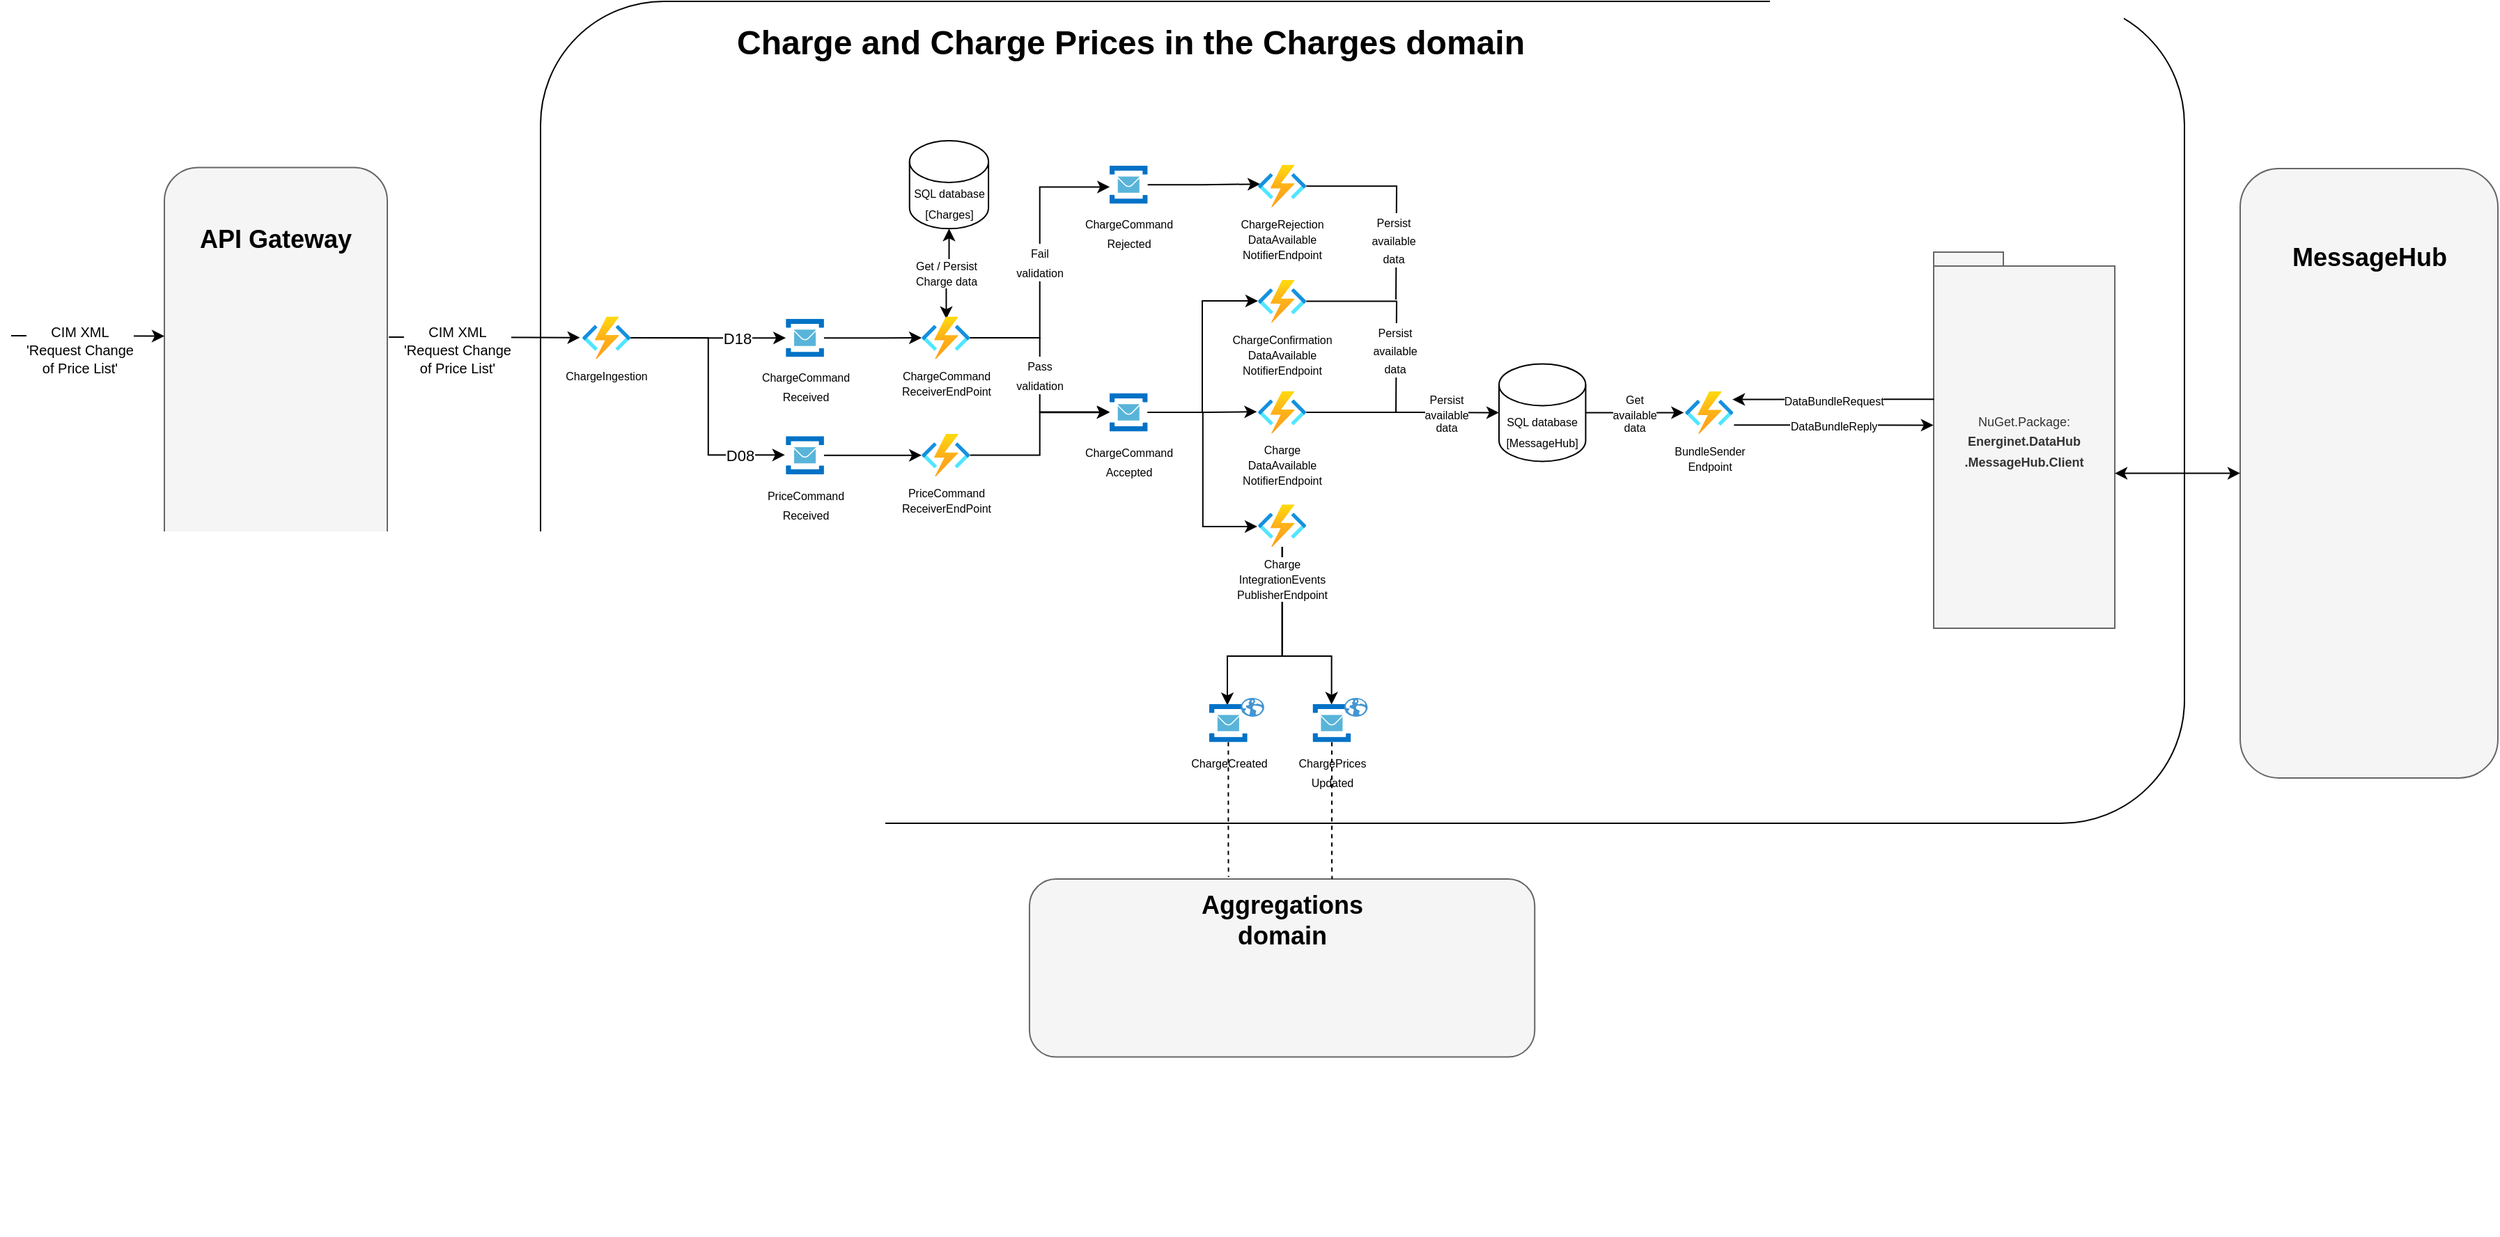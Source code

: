 <mxfile version="16.5.1" type="device" pages="3"><diagram id="KlwxC46N-hx96iGGhqOR" name="ChargeAndChargePrices"><mxGraphModel dx="1178" dy="700" grid="1" gridSize="10" guides="1" tooltips="1" connect="1" arrows="1" fold="1" page="1" pageScale="1" pageWidth="827" pageHeight="1169" math="0" shadow="0"><root><mxCell id="0"/><mxCell id="1" parent="0"/><mxCell id="MYXWLyL1p2K_Epl3DtGn-15" value="" style="opacity=50;textOpacity=50;strokeColor=none;" parent="1" vertex="1" connectable="0"><mxGeometry x="360" y="50" width="1230" height="885.57" as="geometry"/></mxCell><mxCell id="MYXWLyL1p2K_Epl3DtGn-2" value="" style="rounded=1;whiteSpace=wrap;html=1;" parent="MYXWLyL1p2K_Epl3DtGn-15" vertex="1"><mxGeometry x="40" width="1180" height="590" as="geometry"/></mxCell><mxCell id="NvUXONiLcMeiS4wBiC3s-28" value="&lt;h1&gt;Charge and Charge Prices in the Charges domain&lt;br&gt;&lt;/h1&gt;" style="text;html=1;strokeColor=none;fillColor=none;spacing=5;spacingTop=-20;whiteSpace=wrap;overflow=hidden;rounded=0;dashed=1;" parent="MYXWLyL1p2K_Epl3DtGn-15" vertex="1"><mxGeometry x="175.71" y="10" width="600" height="36.51" as="geometry"/></mxCell><mxCell id="P5rP9bWZ3KFdOlhkd0rS-8" value="" style="edgeStyle=orthogonalEdgeStyle;rounded=0;orthogonalLoop=1;jettySize=auto;html=1;fontSize=9;startArrow=classic;startFill=1;endArrow=none;endFill=0;" parent="MYXWLyL1p2K_Epl3DtGn-15" source="P5rP9bWZ3KFdOlhkd0rS-3" target="P5rP9bWZ3KFdOlhkd0rS-5" edge="1"><mxGeometry relative="1" as="geometry"/></mxCell><mxCell id="Ic03phDRVV9Heun03Zi3-148" value="D18" style="edgeLabel;html=1;align=center;verticalAlign=middle;resizable=0;points=[];" vertex="1" connectable="0" parent="P5rP9bWZ3KFdOlhkd0rS-8"><mxGeometry x="-0.363" relative="1" as="geometry"><mxPoint as="offset"/></mxGeometry></mxCell><mxCell id="P5rP9bWZ3KFdOlhkd0rS-10" value="" style="edgeStyle=orthogonalEdgeStyle;rounded=0;orthogonalLoop=1;jettySize=auto;html=1;fontSize=9;startArrow=none;startFill=0;endArrow=classic;endFill=1;" parent="MYXWLyL1p2K_Epl3DtGn-15" source="P5rP9bWZ3KFdOlhkd0rS-3" target="P5rP9bWZ3KFdOlhkd0rS-9" edge="1"><mxGeometry relative="1" as="geometry"/></mxCell><mxCell id="P5rP9bWZ3KFdOlhkd0rS-3" value="&lt;font style=&quot;font-size: 8px&quot;&gt;ChargeCommand&lt;br&gt;Received&lt;/font&gt;" style="aspect=fixed;html=1;points=[];align=center;image;fontSize=12;image=img/lib/mscae/Service_Bus.svg;" parent="MYXWLyL1p2K_Epl3DtGn-15" vertex="1"><mxGeometry x="216.085" y="227.853" width="27.382" height="27.382" as="geometry"/></mxCell><mxCell id="Ic03phDRVV9Heun03Zi3-147" style="edgeStyle=orthogonalEdgeStyle;rounded=0;orthogonalLoop=1;jettySize=auto;html=1;entryX=-0.025;entryY=0.492;entryDx=0;entryDy=0;entryPerimeter=0;" edge="1" parent="MYXWLyL1p2K_Epl3DtGn-15" source="P5rP9bWZ3KFdOlhkd0rS-5" target="Ic03phDRVV9Heun03Zi3-142"><mxGeometry relative="1" as="geometry"/></mxCell><mxCell id="Ic03phDRVV9Heun03Zi3-150" value="D08" style="edgeLabel;html=1;align=center;verticalAlign=middle;resizable=0;points=[];" vertex="1" connectable="0" parent="Ic03phDRVV9Heun03Zi3-147"><mxGeometry x="0.663" relative="1" as="geometry"><mxPoint as="offset"/></mxGeometry></mxCell><mxCell id="P5rP9bWZ3KFdOlhkd0rS-5" value="&lt;font style=&quot;font-size: 8px&quot;&gt;ChargeIngestion&lt;/font&gt;" style="aspect=fixed;html=1;points=[];align=center;image;fontSize=9;image=img/lib/azure2/compute/Function_Apps.svg;labelPosition=center;verticalLabelPosition=bottom;verticalAlign=top;" parent="MYXWLyL1p2K_Epl3DtGn-15" vertex="1"><mxGeometry x="69.999" y="226.237" width="34.684" height="30.604" as="geometry"/></mxCell><mxCell id="P5rP9bWZ3KFdOlhkd0rS-11" value="&lt;font style=&quot;font-size: 8px&quot;&gt;Get / Persist&lt;br&gt;Charge data&lt;/font&gt;" style="edgeStyle=orthogonalEdgeStyle;rounded=0;orthogonalLoop=1;jettySize=auto;html=1;fontSize=9;startArrow=classic;startFill=1;endArrow=classic;endFill=1;exitX=0.51;exitY=0.055;exitDx=0;exitDy=0;exitPerimeter=0;" parent="MYXWLyL1p2K_Epl3DtGn-15" source="P5rP9bWZ3KFdOlhkd0rS-9" target="MYXWLyL1p2K_Epl3DtGn-20" edge="1"><mxGeometry relative="1" as="geometry"><mxPoint x="335.085" y="285.565" as="sourcePoint"/></mxGeometry></mxCell><mxCell id="KIv0wg9MQq3dyHa51V74-32" value="&lt;font style=&quot;font-size: 8px&quot;&gt;Pass &lt;br&gt;validation&lt;/font&gt;" style="edgeStyle=orthogonalEdgeStyle;rounded=0;orthogonalLoop=1;jettySize=auto;html=1;entryX=0.007;entryY=0.493;entryDx=0;entryDy=0;entryPerimeter=0;" parent="MYXWLyL1p2K_Epl3DtGn-15" source="P5rP9bWZ3KFdOlhkd0rS-9" target="KIv0wg9MQq3dyHa51V74-30" edge="1"><mxGeometry relative="1" as="geometry"/></mxCell><mxCell id="KIv0wg9MQq3dyHa51V74-33" value="&lt;font style=&quot;font-size: 8px&quot;&gt;Fail&lt;br&gt;validation&lt;/font&gt;" style="edgeStyle=orthogonalEdgeStyle;rounded=0;orthogonalLoop=1;jettySize=auto;html=1;entryX=0.007;entryY=0.56;entryDx=0;entryDy=0;entryPerimeter=0;" parent="MYXWLyL1p2K_Epl3DtGn-15" source="P5rP9bWZ3KFdOlhkd0rS-9" target="KIv0wg9MQq3dyHa51V74-1" edge="1"><mxGeometry relative="1" as="geometry"/></mxCell><mxCell id="P5rP9bWZ3KFdOlhkd0rS-9" value="&lt;font style=&quot;font-size: 8px&quot;&gt;ChargeCommand&lt;br&gt;ReceiverEndPoint&lt;br&gt;&lt;/font&gt;" style="aspect=fixed;html=1;points=[];align=center;image;fontSize=9;image=img/lib/azure2/compute/Function_Apps.svg;labelPosition=center;verticalLabelPosition=bottom;verticalAlign=top;" parent="MYXWLyL1p2K_Epl3DtGn-15" vertex="1"><mxGeometry x="313.552" y="226.247" width="34.684" height="30.604" as="geometry"/></mxCell><mxCell id="KIv0wg9MQq3dyHa51V74-36" style="edgeStyle=orthogonalEdgeStyle;rounded=0;orthogonalLoop=1;jettySize=auto;html=1;entryX=0.047;entryY=0.453;entryDx=0;entryDy=0;entryPerimeter=0;" parent="MYXWLyL1p2K_Epl3DtGn-15" source="KIv0wg9MQq3dyHa51V74-1" target="KIv0wg9MQq3dyHa51V74-35" edge="1"><mxGeometry relative="1" as="geometry"/></mxCell><mxCell id="KIv0wg9MQq3dyHa51V74-1" value="&lt;font style=&quot;font-size: 8px ; line-height: 100%&quot;&gt;ChargeCommand&lt;br&gt;Rejected&lt;/font&gt;" style="aspect=fixed;html=1;points=[];align=center;image;fontSize=12;image=img/lib/mscae/Service_Bus.svg;" parent="MYXWLyL1p2K_Epl3DtGn-15" vertex="1"><mxGeometry x="448.419" y="117.884" width="27.382" height="27.382" as="geometry"/></mxCell><mxCell id="KIv0wg9MQq3dyHa51V74-39" style="edgeStyle=orthogonalEdgeStyle;rounded=0;orthogonalLoop=1;jettySize=auto;html=1;entryX=-0.021;entryY=0.487;entryDx=0;entryDy=0;entryPerimeter=0;" parent="MYXWLyL1p2K_Epl3DtGn-15" source="KIv0wg9MQq3dyHa51V74-30" target="KIv0wg9MQq3dyHa51V74-34" edge="1"><mxGeometry relative="1" as="geometry"/></mxCell><mxCell id="KIv0wg9MQq3dyHa51V74-82" style="edgeStyle=orthogonalEdgeStyle;rounded=0;orthogonalLoop=1;jettySize=auto;html=1;entryX=-0.012;entryY=0.519;entryDx=0;entryDy=0;entryPerimeter=0;startArrow=none;startFill=0;endArrow=classic;endFill=1;strokeColor=#000000;" parent="MYXWLyL1p2K_Epl3DtGn-15" source="KIv0wg9MQq3dyHa51V74-30" target="KIv0wg9MQq3dyHa51V74-37" edge="1"><mxGeometry relative="1" as="geometry"/></mxCell><mxCell id="Pz7EazpRtCZhN5EELTWT-4" style="edgeStyle=orthogonalEdgeStyle;rounded=0;orthogonalLoop=1;jettySize=auto;html=1;" parent="MYXWLyL1p2K_Epl3DtGn-15" source="KIv0wg9MQq3dyHa51V74-30" target="Pz7EazpRtCZhN5EELTWT-2" edge="1"><mxGeometry relative="1" as="geometry"><Array as="points"><mxPoint x="515" y="295"/><mxPoint x="515" y="215"/></Array></mxGeometry></mxCell><mxCell id="KIv0wg9MQq3dyHa51V74-30" value="&lt;font style=&quot;font-size: 8px ; line-height: 100%&quot;&gt;ChargeCommand&lt;br&gt;Accepted&lt;/font&gt;" style="aspect=fixed;html=1;points=[];align=center;image;fontSize=12;image=img/lib/mscae/Service_Bus.svg;" parent="MYXWLyL1p2K_Epl3DtGn-15" vertex="1"><mxGeometry x="448.419" y="281.309" width="27.382" height="27.382" as="geometry"/></mxCell><mxCell id="KIv0wg9MQq3dyHa51V74-34" value="&lt;font&gt;&lt;span style=&quot;font-size: 8px&quot;&gt;Charge&lt;br&gt;DataAvailable&lt;br&gt;NotifierEndpoint&lt;/span&gt;&lt;br&gt;&lt;/font&gt;" style="aspect=fixed;html=1;points=[];align=center;image;fontSize=9;image=img/lib/azure2/compute/Function_Apps.svg;labelPosition=center;verticalLabelPosition=bottom;verticalAlign=top;" parent="MYXWLyL1p2K_Epl3DtGn-15" vertex="1"><mxGeometry x="554.952" y="279.693" width="34.684" height="30.604" as="geometry"/></mxCell><mxCell id="Pz7EazpRtCZhN5EELTWT-7" style="edgeStyle=orthogonalEdgeStyle;rounded=0;orthogonalLoop=1;jettySize=auto;html=1;fillColor=#f5f5f5;strokeColor=#000000;endArrow=none;endFill=0;" parent="MYXWLyL1p2K_Epl3DtGn-15" source="KIv0wg9MQq3dyHa51V74-35" edge="1"><mxGeometry relative="1" as="geometry"><mxPoint x="654" y="214" as="targetPoint"/></mxGeometry></mxCell><mxCell id="Pz7EazpRtCZhN5EELTWT-12" value="&lt;span style=&quot;font-size: 8px&quot;&gt;Persist&lt;br&gt;available&lt;br&gt;data&lt;br&gt;&lt;/span&gt;" style="edgeLabel;html=1;align=center;verticalAlign=middle;resizable=0;points=[];" parent="Pz7EazpRtCZhN5EELTWT-7" vertex="1" connectable="0"><mxGeometry x="0.613" relative="1" as="geometry"><mxPoint x="-2" y="-15" as="offset"/></mxGeometry></mxCell><mxCell id="KIv0wg9MQq3dyHa51V74-35" value="&lt;font style=&quot;font-size: 8px&quot;&gt;ChargeRejection&lt;br&gt;DataAvailable&lt;br&gt;NotifierEndpoint&lt;br&gt;&lt;/font&gt;" style="aspect=fixed;html=1;points=[];align=center;image;fontSize=9;image=img/lib/azure2/compute/Function_Apps.svg;labelPosition=center;verticalLabelPosition=bottom;verticalAlign=top;" parent="MYXWLyL1p2K_Epl3DtGn-15" vertex="1"><mxGeometry x="554.952" y="117.274" width="34.684" height="30.604" as="geometry"/></mxCell><mxCell id="xoEuS1LsCUM5lF9zzNaL-1" style="edgeStyle=orthogonalEdgeStyle;rounded=0;comic=0;orthogonalLoop=1;jettySize=auto;html=1;entryX=0.495;entryY=0.016;entryDx=0;entryDy=0;entryPerimeter=0;shadow=0;endArrow=classic;endFill=1;strokeColor=#000000;" parent="MYXWLyL1p2K_Epl3DtGn-15" source="KIv0wg9MQq3dyHa51V74-37" target="KIv0wg9MQq3dyHa51V74-51" edge="1"><mxGeometry relative="1" as="geometry"><Array as="points"><mxPoint x="572" y="470"/><mxPoint x="608" y="470"/></Array></mxGeometry></mxCell><mxCell id="xoEuS1LsCUM5lF9zzNaL-4" style="edgeStyle=orthogonalEdgeStyle;rounded=0;comic=0;orthogonalLoop=1;jettySize=auto;html=1;entryX=0.475;entryY=0.031;entryDx=0;entryDy=0;entryPerimeter=0;shadow=0;endArrow=classic;endFill=1;strokeColor=#000000;" parent="MYXWLyL1p2K_Epl3DtGn-15" source="KIv0wg9MQq3dyHa51V74-37" target="KIv0wg9MQq3dyHa51V74-43" edge="1"><mxGeometry relative="1" as="geometry"><Array as="points"><mxPoint x="572" y="470"/><mxPoint x="533" y="470"/></Array></mxGeometry></mxCell><mxCell id="KIv0wg9MQq3dyHa51V74-37" value="&lt;font&gt;&lt;span style=&quot;font-size: 8px&quot;&gt;Charge&lt;br&gt;IntegrationEvents&lt;br&gt;PublisherEndpoint&lt;/span&gt;&lt;br&gt;&lt;/font&gt;" style="aspect=fixed;html=1;points=[];align=center;image;fontSize=9;image=img/lib/azure2/compute/Function_Apps.svg;labelPosition=center;verticalLabelPosition=bottom;verticalAlign=top;" parent="MYXWLyL1p2K_Epl3DtGn-15" vertex="1"><mxGeometry x="554.952" y="361.074" width="34.684" height="30.604" as="geometry"/></mxCell><mxCell id="MYXWLyL1p2K_Epl3DtGn-20" value="&lt;font style=&quot;font-size: 8px&quot;&gt;SQL database&lt;br&gt;[Charges]&lt;br&gt;&lt;/font&gt;" style="shape=cylinder3;whiteSpace=wrap;html=1;boundedLbl=1;backgroundOutline=1;size=15;" parent="MYXWLyL1p2K_Epl3DtGn-15" vertex="1"><mxGeometry x="304.871" y="100.0" width="56.667" height="63.16" as="geometry"/></mxCell><mxCell id="KIv0wg9MQq3dyHa51V74-45" value="" style="group;align=center;" parent="MYXWLyL1p2K_Epl3DtGn-15" vertex="1" connectable="0"><mxGeometry x="520" y="500.005" width="39.44" height="31.736" as="geometry"/></mxCell><mxCell id="KIv0wg9MQq3dyHa51V74-43" value="&lt;span style=&quot;font-size: 8px&quot;&gt;ChargeCreated&lt;/span&gt;" style="aspect=fixed;html=1;points=[];align=center;image;fontSize=12;image=img/lib/mscae/Service_Bus.svg;" parent="KIv0wg9MQq3dyHa51V74-45" vertex="1"><mxGeometry y="4.354" width="27.382" height="27.382" as="geometry"/></mxCell><mxCell id="KIv0wg9MQq3dyHa51V74-44" value="" style="shadow=0;dashed=0;html=1;strokeColor=none;fillColor=#4495D1;labelPosition=center;verticalLabelPosition=bottom;verticalAlign=top;align=center;outlineConnect=0;shape=mxgraph.veeam.globe;" parent="KIv0wg9MQq3dyHa51V74-45" vertex="1"><mxGeometry x="22.667" width="16.773" height="13.508" as="geometry"/></mxCell><mxCell id="KIv0wg9MQq3dyHa51V74-50" value="" style="group" parent="MYXWLyL1p2K_Epl3DtGn-15" vertex="1" connectable="0"><mxGeometry x="594.256" y="500.005" width="39.44" height="31.736" as="geometry"/></mxCell><mxCell id="KIv0wg9MQq3dyHa51V74-51" value="&lt;span style=&quot;font-size: 8px&quot;&gt;ChargePrices&lt;br&gt;Updated&lt;/span&gt;" style="aspect=fixed;html=1;points=[];align=center;image;fontSize=12;image=img/lib/mscae/Service_Bus.svg;" parent="KIv0wg9MQq3dyHa51V74-50" vertex="1"><mxGeometry y="4.354" width="27.382" height="27.382" as="geometry"/></mxCell><mxCell id="KIv0wg9MQq3dyHa51V74-52" value="" style="shadow=0;dashed=0;html=1;strokeColor=none;fillColor=#4495D1;labelPosition=center;verticalLabelPosition=bottom;verticalAlign=top;align=center;outlineConnect=0;shape=mxgraph.veeam.globe;" parent="KIv0wg9MQq3dyHa51V74-50" vertex="1"><mxGeometry x="22.667" width="16.773" height="13.508" as="geometry"/></mxCell><mxCell id="KIv0wg9MQq3dyHa51V74-70" value="&lt;font style=&quot;font-size: 9px&quot;&gt;NuGet.Package:&lt;br&gt;&lt;b&gt;Energinet.DataHub&lt;br&gt;.MessageHub.Client&lt;/b&gt;&lt;/font&gt;" style="shape=folder;tabWidth=50;tabHeight=10;tabPosition=left;strokeWidth=1;html=1;whiteSpace=wrap;align=center;strokeColor=#666666;fillColor=#f5f5f5;fontColor=#333333;" parent="MYXWLyL1p2K_Epl3DtGn-15" vertex="1"><mxGeometry x="1040" y="180" width="130" height="270" as="geometry"/></mxCell><mxCell id="KIv0wg9MQq3dyHa51V74-87" value="" style="group" parent="MYXWLyL1p2K_Epl3DtGn-15" vertex="1" connectable="0"><mxGeometry x="390.961" y="629.997" width="362.667" height="127.783" as="geometry"/></mxCell><mxCell id="KIv0wg9MQq3dyHa51V74-88" value="" style="rounded=1;whiteSpace=wrap;html=1;fillColor=#f5f5f5;strokeColor=#666666;fontColor=#333333;" parent="KIv0wg9MQq3dyHa51V74-87" vertex="1"><mxGeometry width="362.667" height="127.783" as="geometry"/></mxCell><mxCell id="KIv0wg9MQq3dyHa51V74-89" value="&lt;b&gt;&lt;font style=&quot;font-size: 18px&quot;&gt;Aggregations domain&lt;/font&gt;&lt;/b&gt;" style="text;html=1;strokeColor=none;fillColor=none;align=center;verticalAlign=middle;whiteSpace=wrap;rounded=0;" parent="KIv0wg9MQq3dyHa51V74-87" vertex="1"><mxGeometry x="102" y="9.127" width="158.667" height="41.164" as="geometry"/></mxCell><mxCell id="iGNZZwKwSOgs7Oc_832M-2" style="edgeStyle=orthogonalEdgeStyle;rounded=0;orthogonalLoop=1;jettySize=auto;html=1;dashed=1;endArrow=none;endFill=0;entryX=0.599;entryY=0;entryDx=0;entryDy=0;entryPerimeter=0;" parent="MYXWLyL1p2K_Epl3DtGn-15" source="KIv0wg9MQq3dyHa51V74-51" target="KIv0wg9MQq3dyHa51V74-88" edge="1"><mxGeometry relative="1" as="geometry"><mxPoint x="608" y="670" as="targetPoint"/><Array as="points"><mxPoint x="608" y="620"/><mxPoint x="608" y="620"/></Array></mxGeometry></mxCell><mxCell id="iGNZZwKwSOgs7Oc_832M-1" style="edgeStyle=orthogonalEdgeStyle;rounded=0;orthogonalLoop=1;jettySize=auto;html=1;dashed=1;endArrow=none;endFill=0;entryX=0.394;entryY=-0.011;entryDx=0;entryDy=0;entryPerimeter=0;" parent="MYXWLyL1p2K_Epl3DtGn-15" source="KIv0wg9MQq3dyHa51V74-43" target="KIv0wg9MQq3dyHa51V74-88" edge="1"><mxGeometry relative="1" as="geometry"><mxPoint x="490" y="600" as="targetPoint"/><Array as="points"><mxPoint x="534" y="610"/><mxPoint x="534" y="629"/></Array></mxGeometry></mxCell><mxCell id="Zr4QSRQtvSTzWv_KeN_K-1" value="&lt;span style=&quot;font-size: 8px&quot;&gt;BundleSender&lt;br&gt;Endpoint&lt;/span&gt;" style="aspect=fixed;html=1;points=[];align=center;image;fontSize=9;image=img/lib/azure2/compute/Function_Apps.svg;labelPosition=center;verticalLabelPosition=bottom;verticalAlign=top;" parent="MYXWLyL1p2K_Epl3DtGn-15" vertex="1"><mxGeometry x="861.533" y="279.928" width="34.684" height="30.604" as="geometry"/></mxCell><mxCell id="Zr4QSRQtvSTzWv_KeN_K-2" value="&lt;font style=&quot;font-size: 8px&quot;&gt;DataBundleRequest&lt;/font&gt;" style="edgeStyle=orthogonalEdgeStyle;rounded=0;orthogonalLoop=1;jettySize=auto;html=1;entryX=0.98;entryY=0.191;entryDx=0;entryDy=0;entryPerimeter=0;endArrow=classic;endFill=1;startArrow=none;startFill=0;exitX=0.002;exitY=0.391;exitDx=0;exitDy=0;exitPerimeter=0;" parent="MYXWLyL1p2K_Epl3DtGn-15" source="KIv0wg9MQq3dyHa51V74-70" target="Zr4QSRQtvSTzWv_KeN_K-1" edge="1"><mxGeometry relative="1" as="geometry"><mxPoint x="1011.53" y="285.53" as="sourcePoint"/></mxGeometry></mxCell><mxCell id="Zr4QSRQtvSTzWv_KeN_K-3" value="&lt;font style=&quot;font-size: 8px&quot;&gt;DataBundleReply&lt;/font&gt;" style="edgeStyle=orthogonalEdgeStyle;rounded=0;orthogonalLoop=1;jettySize=auto;html=1;startArrow=none;startFill=0;endArrow=classic;endFill=1;exitX=1.013;exitY=0.789;exitDx=0;exitDy=0;exitPerimeter=0;entryX=-0.001;entryY=0.46;entryDx=0;entryDy=0;entryPerimeter=0;" parent="MYXWLyL1p2K_Epl3DtGn-15" source="Zr4QSRQtvSTzWv_KeN_K-1" target="KIv0wg9MQq3dyHa51V74-70" edge="1"><mxGeometry relative="1" as="geometry"><mxPoint x="1009.49" y="303.16" as="targetPoint"/></mxGeometry></mxCell><mxCell id="Zr4QSRQtvSTzWv_KeN_K-4" value="&lt;div&gt;&lt;span style=&quot;font-size: 8px&quot;&gt;Get&lt;/span&gt;&lt;/div&gt;&lt;font style=&quot;font-size: 8px&quot;&gt;&lt;div&gt;available&lt;/div&gt;&lt;div&gt;data&lt;/div&gt;&lt;/font&gt;" style="edgeStyle=orthogonalEdgeStyle;rounded=0;orthogonalLoop=1;jettySize=auto;html=1;entryX=-0.026;entryY=0.499;entryDx=0;entryDy=0;entryPerimeter=0;startArrow=none;startFill=0;endArrow=classic;endFill=1;align=center;" parent="MYXWLyL1p2K_Epl3DtGn-15" source="Zr4QSRQtvSTzWv_KeN_K-5" target="Zr4QSRQtvSTzWv_KeN_K-1" edge="1"><mxGeometry relative="1" as="geometry"/></mxCell><mxCell id="Zr4QSRQtvSTzWv_KeN_K-5" value="&lt;font style=&quot;font-size: 8px&quot;&gt;SQL database&lt;br&gt;[MessageHub]&lt;br&gt;&lt;/font&gt;" style="shape=cylinder3;whiteSpace=wrap;html=1;boundedLbl=1;backgroundOutline=1;size=15;" parent="MYXWLyL1p2K_Epl3DtGn-15" vertex="1"><mxGeometry x="728" y="260.23" width="62.2" height="70" as="geometry"/></mxCell><mxCell id="Pz7EazpRtCZhN5EELTWT-2" value="&lt;font style=&quot;font-size: 8px&quot;&gt;ChargeConfirmation&lt;br&gt;DataAvailable&lt;br&gt;NotifierEndpoint&lt;br&gt;&lt;/font&gt;" style="aspect=fixed;html=1;points=[];align=center;image;fontSize=9;image=img/lib/azure2/compute/Function_Apps.svg;labelPosition=center;verticalLabelPosition=bottom;verticalAlign=top;" parent="MYXWLyL1p2K_Epl3DtGn-15" vertex="1"><mxGeometry x="554.952" y="200.003" width="34.684" height="30.604" as="geometry"/></mxCell><mxCell id="Pz7EazpRtCZhN5EELTWT-9" value="&lt;div&gt;&lt;span style=&quot;font-size: 8px&quot;&gt;Persist&lt;/span&gt;&lt;/div&gt;&lt;font style=&quot;font-size: 8px&quot;&gt;&lt;div&gt;available&lt;/div&gt;&lt;div&gt;data&lt;/div&gt;&lt;/font&gt;" style="edgeStyle=orthogonalEdgeStyle;rounded=0;orthogonalLoop=1;jettySize=auto;html=1;endArrow=classic;endFill=1;entryX=0;entryY=0.5;entryDx=0;entryDy=0;entryPerimeter=0;align=center;" parent="MYXWLyL1p2K_Epl3DtGn-15" source="KIv0wg9MQq3dyHa51V74-34" target="Zr4QSRQtvSTzWv_KeN_K-5" edge="1"><mxGeometry x="0.452" relative="1" as="geometry"><mxPoint x="660" y="294.995" as="targetPoint"/><mxPoint as="offset"/></mxGeometry></mxCell><mxCell id="Ic03phDRVV9Heun03Zi3-3" style="edgeStyle=orthogonalEdgeStyle;rounded=0;orthogonalLoop=1;jettySize=auto;html=1;entryX=-0.005;entryY=0.505;entryDx=0;entryDy=0;entryPerimeter=0;" edge="1" parent="MYXWLyL1p2K_Epl3DtGn-15" source="Ic03phDRVV9Heun03Zi3-1" target="KIv0wg9MQq3dyHa51V74-30"><mxGeometry relative="1" as="geometry"/></mxCell><mxCell id="Ic03phDRVV9Heun03Zi3-1" value="&lt;font style=&quot;font-size: 8px&quot;&gt;PriceCommand&lt;br&gt;ReceiverEndPoint&lt;br&gt;&lt;/font&gt;" style="aspect=fixed;html=1;points=[];align=center;image;fontSize=9;image=img/lib/azure2/compute/Function_Apps.svg;labelPosition=center;verticalLabelPosition=bottom;verticalAlign=top;" vertex="1" parent="MYXWLyL1p2K_Epl3DtGn-15"><mxGeometry x="313.552" y="310.527" width="34.684" height="30.604" as="geometry"/></mxCell><mxCell id="Ic03phDRVV9Heun03Zi3-143" style="edgeStyle=orthogonalEdgeStyle;rounded=0;orthogonalLoop=1;jettySize=auto;html=1;" edge="1" parent="MYXWLyL1p2K_Epl3DtGn-15" source="Ic03phDRVV9Heun03Zi3-142" target="Ic03phDRVV9Heun03Zi3-1"><mxGeometry relative="1" as="geometry"/></mxCell><mxCell id="Ic03phDRVV9Heun03Zi3-142" value="&lt;font style=&quot;font-size: 8px&quot;&gt;PriceCommand&lt;br&gt;Received&lt;/font&gt;" style="aspect=fixed;html=1;points=[];align=center;image;fontSize=12;image=img/lib/mscae/Service_Bus.svg;" vertex="1" parent="MYXWLyL1p2K_Epl3DtGn-15"><mxGeometry x="216.085" y="312.133" width="27.382" height="27.382" as="geometry"/></mxCell><mxCell id="NvUXONiLcMeiS4wBiC3s-17" value="" style="rounded=1;whiteSpace=wrap;html=1;fillColor=#f5f5f5;strokeColor=#666666;fontColor=#333333;" parent="1" vertex="1"><mxGeometry x="130" y="169.22" width="160" height="438.23" as="geometry"/></mxCell><mxCell id="NvUXONiLcMeiS4wBiC3s-14" value="&lt;b&gt;&lt;font style=&quot;font-size: 18px&quot;&gt;API Gateway&lt;/font&gt;&lt;/b&gt;" style="text;html=1;strokeColor=none;fillColor=none;align=center;verticalAlign=middle;whiteSpace=wrap;rounded=0;" parent="1" vertex="1"><mxGeometry x="135" y="210" width="150" height="22.55" as="geometry"/></mxCell><mxCell id="NvUXONiLcMeiS4wBiC3s-20" value="&lt;span style=&quot;font-size: x-small&quot;&gt;CIM XML&lt;/span&gt;&lt;br style=&quot;font-size: x-small&quot;&gt;&lt;span style=&quot;font-size: x-small&quot;&gt;'Request Change&lt;/span&gt;&lt;br style=&quot;font-size: x-small&quot;&gt;&lt;span style=&quot;font-size: x-small&quot;&gt;of Price List'&lt;/span&gt;" style="endArrow=classic;html=1;entryX=-0.048;entryY=0.494;entryDx=0;entryDy=0;entryPerimeter=0;exitX=1.007;exitY=0.278;exitDx=0;exitDy=0;exitPerimeter=0;" parent="1" source="NvUXONiLcMeiS4wBiC3s-17" target="P5rP9bWZ3KFdOlhkd0rS-5" edge="1"><mxGeometry x="-0.287" y="-9" width="50" height="50" relative="1" as="geometry"><mxPoint x="70" y="291" as="sourcePoint"/><mxPoint x="100" y="290" as="targetPoint"/><Array as="points"/><mxPoint as="offset"/></mxGeometry></mxCell><mxCell id="KIv0wg9MQq3dyHa51V74-72" value="" style="group" parent="1" vertex="1" connectable="0"><mxGeometry x="1620" y="170" width="185" height="437.45" as="geometry"/></mxCell><mxCell id="NvUXONiLcMeiS4wBiC3s-13" value="" style="rounded=1;whiteSpace=wrap;html=1;fillColor=#f5f5f5;strokeColor=#666666;fontColor=#333333;" parent="KIv0wg9MQq3dyHa51V74-72" vertex="1"><mxGeometry width="185" height="437.45" as="geometry"/></mxCell><mxCell id="NvUXONiLcMeiS4wBiC3s-18" value="&lt;b&gt;&lt;font style=&quot;font-size: 18px&quot;&gt;MessageHub&lt;/font&gt;&lt;/b&gt;" style="text;html=1;strokeColor=none;fillColor=none;align=center;verticalAlign=middle;whiteSpace=wrap;rounded=0;" parent="KIv0wg9MQq3dyHa51V74-72" vertex="1"><mxGeometry x="27.5" y="52.801" width="130" height="23.211" as="geometry"/></mxCell><mxCell id="KIv0wg9MQq3dyHa51V74-181" value="" style="edgeStyle=orthogonalEdgeStyle;rounded=0;orthogonalLoop=1;jettySize=auto;html=1;startArrow=classic;startFill=1;endArrow=classic;endFill=1;strokeColor=#000000;entryX=0;entryY=0.5;entryDx=0;entryDy=0;exitX=1;exitY=0.588;exitDx=0;exitDy=0;exitPerimeter=0;" parent="1" source="KIv0wg9MQq3dyHa51V74-70" target="NvUXONiLcMeiS4wBiC3s-13" edge="1"><mxGeometry relative="1" as="geometry"/></mxCell><mxCell id="e8tPUropjRD3XZ2wbLb_-1" value="&lt;span style=&quot;font-size: x-small&quot;&gt;CIM XML&lt;/span&gt;&lt;br style=&quot;font-size: x-small&quot;&gt;&lt;span style=&quot;font-size: x-small&quot;&gt;'Request Change&lt;/span&gt;&lt;br style=&quot;font-size: x-small&quot;&gt;&lt;span style=&quot;font-size: x-small&quot;&gt;of Price List'&lt;/span&gt;" style="endArrow=classic;html=1;entryX=-0.048;entryY=0.494;entryDx=0;entryDy=0;entryPerimeter=0;" parent="1" edge="1"><mxGeometry x="-0.11" y="-10" width="50" height="50" relative="1" as="geometry"><mxPoint x="20" y="290" as="sourcePoint"/><mxPoint x="130.004" y="290.306" as="targetPoint"/><Array as="points"/><mxPoint as="offset"/></mxGeometry></mxCell><mxCell id="Pz7EazpRtCZhN5EELTWT-11" style="edgeStyle=orthogonalEdgeStyle;rounded=0;orthogonalLoop=1;jettySize=auto;html=1;endArrow=none;endFill=0;strokeColor=#000000;" parent="1" source="Pz7EazpRtCZhN5EELTWT-2" edge="1"><mxGeometry relative="1" as="geometry"><mxPoint x="1014" y="345" as="targetPoint"/><mxPoint x="949.636" y="265.3" as="sourcePoint"/></mxGeometry></mxCell><mxCell id="Pz7EazpRtCZhN5EELTWT-14" value="&lt;span style=&quot;font-size: 8px&quot;&gt;Persist&lt;/span&gt;&lt;br style=&quot;font-size: 8px&quot;&gt;&lt;span style=&quot;font-size: 8px&quot;&gt;available&lt;/span&gt;&lt;br style=&quot;font-size: 8px&quot;&gt;&lt;span style=&quot;font-size: 8px&quot;&gt;data&lt;/span&gt;" style="edgeLabel;html=1;align=center;verticalAlign=middle;resizable=0;points=[];" parent="Pz7EazpRtCZhN5EELTWT-11" vertex="1" connectable="0"><mxGeometry x="0.205" y="1" relative="1" as="geometry"><mxPoint x="-3" y="12" as="offset"/></mxGeometry></mxCell></root></mxGraphModel></diagram><diagram name="ChargeLinks" id="_MVbvNowie9HoGUk_FZn"><mxGraphModel dx="1929" dy="2106" grid="1" gridSize="10" guides="1" tooltips="1" connect="1" arrows="1" fold="1" page="1" pageScale="1" pageWidth="827" pageHeight="1169" math="0" shadow="0"><root><mxCell id="Cwr5oNa93KLAWAjK10d6-0"/><mxCell id="Cwr5oNa93KLAWAjK10d6-1" parent="Cwr5oNa93KLAWAjK10d6-0"/><mxCell id="Cwr5oNa93KLAWAjK10d6-2" value="" style="group" parent="Cwr5oNa93KLAWAjK10d6-1" vertex="1" connectable="0"><mxGeometry x="248" y="-300" width="622" height="213" as="geometry"/></mxCell><mxCell id="Cwr5oNa93KLAWAjK10d6-3" value="&lt;h2&gt;&lt;br&gt;&lt;/h2&gt;" style="rounded=1;whiteSpace=wrap;html=1;labelPosition=center;verticalLabelPosition=top;align=center;verticalAlign=bottom;fillColor=#f5f5f5;strokeColor=#666666;fontColor=#333333;" parent="Cwr5oNa93KLAWAjK10d6-2" vertex="1"><mxGeometry width="622" height="213" as="geometry"/></mxCell><mxCell id="Cwr5oNa93KLAWAjK10d6-4" value="&lt;b&gt;&lt;font style=&quot;font-size: 18px&quot;&gt;Metering Point domain&lt;/font&gt;&lt;/b&gt;" style="text;html=1;strokeColor=none;fillColor=none;align=center;verticalAlign=middle;whiteSpace=wrap;rounded=0;" parent="Cwr5oNa93KLAWAjK10d6-2" vertex="1"><mxGeometry x="207.333" y="13.853" width="207.333" height="62.477" as="geometry"/></mxCell><mxCell id="C4fy-HvUdwQALWBnT5kT-3" value="&lt;font style=&quot;font-size: 8px&quot;&gt;CreateDefaultChargeLinksReply&lt;br&gt;&lt;/font&gt;" style="aspect=fixed;html=1;points=[];align=center;image;fontSize=12;image=img/lib/mscae/Service_Bus.svg;" parent="Cwr5oNa93KLAWAjK10d6-2" vertex="1"><mxGeometry x="500.778" y="109.077" width="26.529" height="26.529" as="geometry"/></mxCell><mxCell id="C4fy-HvUdwQALWBnT5kT-0" value="" style="group;labelBackgroundColor=none;labelBorderColor=none;" parent="Cwr5oNa93KLAWAjK10d6-2" vertex="1" connectable="0"><mxGeometry x="249.568" y="150.001" width="38.653" height="41.033" as="geometry"/></mxCell><mxCell id="C4fy-HvUdwQALWBnT5kT-1" value="&lt;span style=&quot;font-size: 8px&quot;&gt;&amp;lt;type&amp;gt;MeteringPointCreated&lt;/span&gt;" style="aspect=fixed;html=1;points=[];align=center;image;fontSize=12;image=img/lib/mscae/Service_Bus.svg;" parent="C4fy-HvUdwQALWBnT5kT-0" vertex="1"><mxGeometry y="5.629" width="26.529" height="26.529" as="geometry"/></mxCell><mxCell id="C4fy-HvUdwQALWBnT5kT-2" value="" style="shadow=0;dashed=0;html=1;strokeColor=none;fillColor=#4495D1;labelPosition=center;verticalLabelPosition=bottom;verticalAlign=top;align=center;outlineConnect=0;shape=mxgraph.veeam.globe;" parent="C4fy-HvUdwQALWBnT5kT-0" vertex="1"><mxGeometry x="22.214" width="16.439" height="17.466" as="geometry"/></mxCell><mxCell id="Cwr5oNa93KLAWAjK10d6-8" value="" style="opacity=50;textOpacity=50;strokeColor=none;" parent="Cwr5oNa93KLAWAjK10d6-1" vertex="1" connectable="0"><mxGeometry x="120" width="1180" height="885.57" as="geometry"/></mxCell><mxCell id="Cwr5oNa93KLAWAjK10d6-9" value="" style="rounded=1;whiteSpace=wrap;html=1;" parent="Cwr5oNa93KLAWAjK10d6-8" vertex="1"><mxGeometry width="1180" height="690" as="geometry"/></mxCell><mxCell id="Cwr5oNa93KLAWAjK10d6-12" style="edgeStyle=orthogonalEdgeStyle;rounded=0;orthogonalLoop=1;jettySize=auto;html=1;entryX=0.475;entryY=-0.028;entryDx=0;entryDy=0;entryPerimeter=0;startArrow=none;startFill=0;endArrow=classic;endFill=1;strokeColor=#000000;exitX=0.5;exitY=1.044;exitDx=0;exitDy=0;exitPerimeter=0;" parent="Cwr5oNa93KLAWAjK10d6-8" source="Cwr5oNa93KLAWAjK10d6-58" target="Cwr5oNa93KLAWAjK10d6-61" edge="1"><mxGeometry relative="1" as="geometry"><mxPoint x="738.64" y="400.0" as="sourcePoint"/></mxGeometry></mxCell><mxCell id="Cwr5oNa93KLAWAjK10d6-47" value="&lt;font style=&quot;font-size: 8px&quot;&gt;SQL database&lt;br&gt;[Charges]&lt;br&gt;&lt;/font&gt;" style="shape=cylinder3;whiteSpace=wrap;html=1;boundedLbl=1;backgroundOutline=1;size=15;" parent="Cwr5oNa93KLAWAjK10d6-8" vertex="1"><mxGeometry x="357" y="216.58" width="64.7" height="70" as="geometry"/></mxCell><mxCell id="Cwr5oNa93KLAWAjK10d6-48" style="edgeStyle=orthogonalEdgeStyle;rounded=0;orthogonalLoop=1;jettySize=auto;html=1;entryX=-0.061;entryY=0.508;entryDx=0;entryDy=0;entryPerimeter=0;startArrow=none;startFill=0;endArrow=classic;endFill=1;strokeColor=#000000;" parent="Cwr5oNa93KLAWAjK10d6-8" source="Cwr5oNa93KLAWAjK10d6-49" target="Cwr5oNa93KLAWAjK10d6-51" edge="1"><mxGeometry relative="1" as="geometry"/></mxCell><mxCell id="Cwr5oNa93KLAWAjK10d6-49" value="&lt;font style=&quot;font-size: 8px&quot;&gt;ChargeLinkIngestion&lt;/font&gt;" style="aspect=fixed;html=1;points=[];align=center;image;fontSize=9;image=img/lib/azure2/compute/Function_Apps.svg;labelPosition=center;verticalLabelPosition=bottom;verticalAlign=top;" parent="Cwr5oNa93KLAWAjK10d6-8" vertex="1"><mxGeometry x="118.446" y="411.448" width="34.684" height="30.604" as="geometry"/></mxCell><mxCell id="Cwr5oNa93KLAWAjK10d6-50" style="edgeStyle=orthogonalEdgeStyle;rounded=0;orthogonalLoop=1;jettySize=auto;html=1;entryX=0.012;entryY=0.467;entryDx=0;entryDy=0;entryPerimeter=0;startArrow=none;startFill=0;endArrow=classic;endFill=1;strokeColor=#000000;" parent="Cwr5oNa93KLAWAjK10d6-8" source="Cwr5oNa93KLAWAjK10d6-51" target="Cwr5oNa93KLAWAjK10d6-53" edge="1"><mxGeometry relative="1" as="geometry"/></mxCell><mxCell id="Cwr5oNa93KLAWAjK10d6-51" value="&lt;div&gt;&lt;span style=&quot;font-size: 8px&quot;&gt;ChargeLinks&lt;/span&gt;&lt;/div&gt;&lt;font style=&quot;font-size: 8px&quot;&gt;&lt;div&gt;CommandReceived&lt;/div&gt;&lt;/font&gt;" style="aspect=fixed;html=1;points=[];align=center;image;fontSize=12;image=img/lib/mscae/Service_Bus.svg;" parent="Cwr5oNa93KLAWAjK10d6-8" vertex="1"><mxGeometry x="215.512" y="413.063" width="27.382" height="27.382" as="geometry"/></mxCell><mxCell id="Cwr5oNa93KLAWAjK10d6-52" style="edgeStyle=orthogonalEdgeStyle;rounded=0;orthogonalLoop=1;jettySize=auto;html=1;entryX=-0.026;entryY=0.532;entryDx=0;entryDy=0;entryPerimeter=0;startArrow=none;startFill=0;endArrow=classic;endFill=1;strokeColor=#000000;" parent="Cwr5oNa93KLAWAjK10d6-8" source="Cwr5oNa93KLAWAjK10d6-53" target="Cwr5oNa93KLAWAjK10d6-57" edge="1"><mxGeometry relative="1" as="geometry"/></mxCell><mxCell id="Cwr5oNa93KLAWAjK10d6-53" value="&lt;font style=&quot;font-size: 8px&quot;&gt;ChargeLinksCommand&lt;br&gt;ReceiverEndpoint&lt;/font&gt;" style="aspect=fixed;html=1;points=[];align=center;image;fontSize=9;image=img/lib/azure2/compute/Function_Apps.svg;labelPosition=center;verticalLabelPosition=bottom;verticalAlign=top;" parent="Cwr5oNa93KLAWAjK10d6-8" vertex="1"><mxGeometry x="372.062" y="413.068" width="34.684" height="30.604" as="geometry"/></mxCell><mxCell id="Cwr5oNa93KLAWAjK10d6-54" value="&lt;font style=&quot;font-size: 8px&quot;&gt;Get / Persist&lt;br&gt;ChargeLink data&lt;/font&gt;" style="edgeStyle=orthogonalEdgeStyle;rounded=0;orthogonalLoop=1;jettySize=auto;html=1;fontSize=9;startArrow=classic;startFill=1;endArrow=classic;endFill=1;exitX=0.5;exitY=1;exitDx=0;exitDy=0;exitPerimeter=0;entryX=0.506;entryY=0.027;entryDx=0;entryDy=0;entryPerimeter=0;" parent="Cwr5oNa93KLAWAjK10d6-8" source="Cwr5oNa93KLAWAjK10d6-47" target="Cwr5oNa93KLAWAjK10d6-53" edge="1"><mxGeometry relative="1" as="geometry"><mxPoint x="402.658" y="586.38" as="sourcePoint"/><mxPoint x="390.15" y="336.29" as="targetPoint"/></mxGeometry></mxCell><mxCell id="692FGXwdg1mSLcMH0C1w-5" style="edgeStyle=orthogonalEdgeStyle;rounded=0;orthogonalLoop=1;jettySize=auto;html=1;entryX=0.546;entryY=0.007;entryDx=0;entryDy=0;entryPerimeter=0;startArrow=none;startFill=0;endArrow=classic;endFill=1;" parent="Cwr5oNa93KLAWAjK10d6-8" source="Cwr5oNa93KLAWAjK10d6-57" target="Cwr5oNa93KLAWAjK10d6-58" edge="1"><mxGeometry relative="1" as="geometry"/></mxCell><mxCell id="692FGXwdg1mSLcMH0C1w-6" style="edgeStyle=orthogonalEdgeStyle;rounded=0;orthogonalLoop=1;jettySize=auto;html=1;entryX=-0.001;entryY=0.492;entryDx=0;entryDy=0;entryPerimeter=0;startArrow=none;startFill=0;endArrow=classic;endFill=1;" parent="Cwr5oNa93KLAWAjK10d6-8" source="Cwr5oNa93KLAWAjK10d6-57" target="Cwr5oNa93KLAWAjK10d6-59" edge="1"><mxGeometry relative="1" as="geometry"><Array as="points"><mxPoint x="492" y="280"/></Array></mxGeometry></mxCell><mxCell id="692FGXwdg1mSLcMH0C1w-14" style="edgeStyle=orthogonalEdgeStyle;rounded=0;orthogonalLoop=1;jettySize=auto;html=1;entryX=-0.049;entryY=0.463;entryDx=0;entryDy=0;entryPerimeter=0;startArrow=none;startFill=0;endArrow=classic;endFill=1;" parent="Cwr5oNa93KLAWAjK10d6-8" source="Cwr5oNa93KLAWAjK10d6-57" target="692FGXwdg1mSLcMH0C1w-1" edge="1"><mxGeometry relative="1" as="geometry"/></mxCell><mxCell id="Cwr5oNa93KLAWAjK10d6-57" value="&lt;div&gt;&lt;span style=&quot;font-size: 8px&quot;&gt;ChargeLinks&lt;/span&gt;&lt;/div&gt;&lt;font style=&quot;font-size: 8px&quot;&gt;&lt;div&gt;CommandAccepted&lt;/div&gt;&lt;/font&gt;" style="aspect=fixed;html=1;points=[];align=center;image;fontSize=12;image=img/lib/mscae/Service_Bus.svg;" parent="Cwr5oNa93KLAWAjK10d6-8" vertex="1"><mxGeometry x="478.482" y="414.673" width="27.382" height="27.382" as="geometry"/></mxCell><mxCell id="Cwr5oNa93KLAWAjK10d6-58" value="&lt;font style=&quot;font-size: 8px&quot;&gt;ChargeLink&lt;br&gt;PublisherEndpoint&lt;/font&gt;" style="aspect=fixed;html=1;points=[];align=center;image;fontSize=9;image=img/lib/azure2/compute/Function_Apps.svg;labelPosition=center;verticalLabelPosition=bottom;verticalAlign=top;" parent="Cwr5oNa93KLAWAjK10d6-8" vertex="1"><mxGeometry x="473.138" y="557.998" width="34.684" height="30.604" as="geometry"/></mxCell><mxCell id="692FGXwdg1mSLcMH0C1w-12" style="edgeStyle=orthogonalEdgeStyle;rounded=0;orthogonalLoop=1;jettySize=auto;html=1;entryX=0;entryY=0.5;entryDx=0;entryDy=0;entryPerimeter=0;startArrow=none;startFill=0;endArrow=classic;endFill=1;" parent="Cwr5oNa93KLAWAjK10d6-8" source="Cwr5oNa93KLAWAjK10d6-59" target="692FGXwdg1mSLcMH0C1w-0" edge="1"><mxGeometry relative="1" as="geometry"><Array as="points"><mxPoint x="643" y="365"/></Array></mxGeometry></mxCell><mxCell id="Cwr5oNa93KLAWAjK10d6-59" value="&lt;font style=&quot;font-size: 8px&quot;&gt;ChargeLinks&lt;br&gt;DataAvailable&lt;br&gt;NotifierEndpoint&lt;/font&gt;" style="aspect=fixed;html=1;points=[];align=center;image;fontSize=9;image=img/lib/azure2/compute/Function_Apps.svg;labelPosition=center;verticalLabelPosition=bottom;verticalAlign=top;" parent="Cwr5oNa93KLAWAjK10d6-8" vertex="1"><mxGeometry x="625.248" y="265.068" width="34.684" height="30.604" as="geometry"/></mxCell><mxCell id="Cwr5oNa93KLAWAjK10d6-39" value="" style="group" parent="Cwr5oNa93KLAWAjK10d6-8" vertex="1" connectable="0"><mxGeometry x="467.133" y="719.997" width="388.267" height="127.783" as="geometry"/></mxCell><mxCell id="Cwr5oNa93KLAWAjK10d6-63" value="&lt;font style=&quot;font-size: 8px&quot;&gt;BundleSender&lt;br&gt;Endpoint&lt;/font&gt;" style="aspect=fixed;html=1;points=[];align=center;image;fontSize=9;image=img/lib/azure2/compute/Function_Apps.svg;labelPosition=center;verticalLabelPosition=bottom;verticalAlign=top;" parent="Cwr5oNa93KLAWAjK10d6-8" vertex="1"><mxGeometry x="880.003" y="349.398" width="34.684" height="30.604" as="geometry"/></mxCell><mxCell id="9fac__c_9DYHA0PlGVSI-0" style="edgeStyle=orthogonalEdgeStyle;rounded=0;orthogonalLoop=1;jettySize=auto;html=1;dashed=1;endArrow=none;endFill=0;exitX=0.475;exitY=1.09;exitDx=0;exitDy=0;exitPerimeter=0;entryX=0.5;entryY=0;entryDx=0;entryDy=0;" parent="Cwr5oNa93KLAWAjK10d6-8" source="Cwr5oNa93KLAWAjK10d6-61" edge="1"><mxGeometry relative="1" as="geometry"><mxPoint x="490.735" y="750" as="targetPoint"/><mxPoint x="613.97" y="720.001" as="sourcePoint"/></mxGeometry></mxCell><mxCell id="C4fy-HvUdwQALWBnT5kT-8" value="&lt;span style=&quot;font-size: 8px&quot;&gt;Get / Persist&lt;/span&gt;&lt;br style=&quot;font-size: 8px&quot;&gt;&lt;span style=&quot;font-size: 8px&quot;&gt;MeteringPoint data&lt;/span&gt;" style="edgeStyle=orthogonalEdgeStyle;rounded=0;orthogonalLoop=1;jettySize=auto;html=1;entryX=0.5;entryY=0;entryDx=0;entryDy=0;entryPerimeter=0;startArrow=classic;startFill=1;" parent="Cwr5oNa93KLAWAjK10d6-8" source="9fac__c_9DYHA0PlGVSI-6" target="Cwr5oNa93KLAWAjK10d6-47" edge="1"><mxGeometry x="0.355" relative="1" as="geometry"><mxPoint as="offset"/></mxGeometry></mxCell><mxCell id="9fac__c_9DYHA0PlGVSI-6" value="&lt;font style=&quot;font-size: 8px&quot;&gt;MeteringPoint&lt;br&gt;PersisterEndpoint&lt;br&gt;&lt;/font&gt;" style="aspect=fixed;html=1;points=[];align=center;image;fontSize=9;image=img/lib/azure2/compute/Function_Apps.svg;labelPosition=center;verticalLabelPosition=bottom;verticalAlign=top;" parent="Cwr5oNa93KLAWAjK10d6-8" vertex="1"><mxGeometry x="371.747" y="72.707" width="34.684" height="30.604" as="geometry"/></mxCell><mxCell id="C4fy-HvUdwQALWBnT5kT-5" style="edgeStyle=orthogonalEdgeStyle;rounded=0;orthogonalLoop=1;jettySize=auto;html=1;entryX=0.484;entryY=-0.002;entryDx=0;entryDy=0;entryPerimeter=0;" parent="Cwr5oNa93KLAWAjK10d6-8" source="9fac__c_9DYHA0PlGVSI-7" target="Cwr5oNa93KLAWAjK10d6-51" edge="1"><mxGeometry relative="1" as="geometry"/></mxCell><mxCell id="C4fy-HvUdwQALWBnT5kT-10" value="&lt;div&gt;&lt;span style=&quot;font-size: 8px&quot;&gt;Get default charges&lt;/span&gt;&lt;/div&gt;&lt;font style=&quot;font-size: 8px&quot;&gt;&lt;div&gt;for metering point type&lt;/div&gt;&lt;/font&gt;" style="edgeStyle=orthogonalEdgeStyle;rounded=0;orthogonalLoop=1;jettySize=auto;html=1;entryX=0;entryY=0.5;entryDx=0;entryDy=0;entryPerimeter=0;startArrow=classic;startFill=1;endArrow=none;endFill=0;align=center;" parent="Cwr5oNa93KLAWAjK10d6-8" source="9fac__c_9DYHA0PlGVSI-7" target="Cwr5oNa93KLAWAjK10d6-47" edge="1"><mxGeometry relative="1" as="geometry"/></mxCell><mxCell id="9fac__c_9DYHA0PlGVSI-7" value="&lt;font style=&quot;font-size: 8px&quot;&gt;CreateDefaultChargeLinks&lt;br&gt;ReceiverEndpoint&lt;br&gt;&lt;/font&gt;" style="aspect=fixed;html=1;points=[];align=center;image;fontSize=9;image=img/lib/azure2/compute/Function_Apps.svg;labelPosition=center;verticalLabelPosition=bottom;verticalAlign=top;" parent="Cwr5oNa93KLAWAjK10d6-8" vertex="1"><mxGeometry x="211.084" y="236.277" width="34.684" height="30.604" as="geometry"/></mxCell><mxCell id="95QrSfoG3AP-kZ658HVw-1" style="edgeStyle=orthogonalEdgeStyle;rounded=0;orthogonalLoop=1;jettySize=auto;html=1;entryX=0.51;entryY=-0.036;entryDx=0;entryDy=0;entryPerimeter=0;startArrow=none;startFill=0;" parent="Cwr5oNa93KLAWAjK10d6-8" source="95QrSfoG3AP-kZ658HVw-0" target="9fac__c_9DYHA0PlGVSI-7" edge="1"><mxGeometry relative="1" as="geometry"/></mxCell><mxCell id="95QrSfoG3AP-kZ658HVw-0" value="&lt;font style=&quot;font-size: 8px&quot;&gt;CreateDefaultChargeLinksRequest&lt;br&gt;&lt;/font&gt;" style="aspect=fixed;html=1;points=[];align=center;image;fontSize=12;image=img/lib/mscae/Service_Bus.svg;" parent="Cwr5oNa93KLAWAjK10d6-8" vertex="1"><mxGeometry x="215.512" y="160.003" width="27.382" height="27.382" as="geometry"/></mxCell><mxCell id="C4fy-HvUdwQALWBnT5kT-19" style="edgeStyle=orthogonalEdgeStyle;rounded=0;orthogonalLoop=1;jettySize=auto;html=1;startArrow=none;startFill=0;endArrow=classic;endFill=1;" parent="Cwr5oNa93KLAWAjK10d6-8" source="C4fy-HvUdwQALWBnT5kT-15" target="C4fy-HvUdwQALWBnT5kT-14" edge="1"><mxGeometry relative="1" as="geometry"/></mxCell><mxCell id="C4fy-HvUdwQALWBnT5kT-14" value="&lt;span style=&quot;font-size: 8px&quot;&gt;CreateDefaultChargeLinks&lt;br&gt;ReplierEndpoint&lt;/span&gt;" style="aspect=fixed;html=1;points=[];align=center;image;fontSize=9;image=img/lib/azure2/compute/Function_Apps.svg;labelPosition=center;verticalLabelPosition=bottom;verticalAlign=top;" parent="Cwr5oNa93KLAWAjK10d6-8" vertex="1"><mxGeometry x="625.38" y="73.998" width="34.684" height="30.604" as="geometry"/></mxCell><mxCell id="C4fy-HvUdwQALWBnT5kT-18" style="edgeStyle=orthogonalEdgeStyle;rounded=0;orthogonalLoop=1;jettySize=auto;html=1;startArrow=none;startFill=0;endArrow=classic;endFill=1;" parent="Cwr5oNa93KLAWAjK10d6-8" source="Cwr5oNa93KLAWAjK10d6-59" target="C4fy-HvUdwQALWBnT5kT-15" edge="1"><mxGeometry relative="1" as="geometry"><mxPoint x="643.349" y="280" as="targetPoint"/></mxGeometry></mxCell><mxCell id="C4fy-HvUdwQALWBnT5kT-24" value="&lt;div&gt;&lt;span style=&quot;font-size: 8px&quot;&gt;When flow invoked by&lt;/span&gt;&lt;/div&gt;&lt;span style=&quot;font-size: 8px&quot;&gt;&lt;div&gt;Metering Point domain&lt;/div&gt;&lt;/span&gt;" style="edgeLabel;html=1;align=center;verticalAlign=middle;resizable=0;points=[];" parent="C4fy-HvUdwQALWBnT5kT-18" vertex="1" connectable="0"><mxGeometry x="0.075" y="-2" relative="1" as="geometry"><mxPoint x="-3" y="13" as="offset"/></mxGeometry></mxCell><mxCell id="C4fy-HvUdwQALWBnT5kT-15" value="&lt;div&gt;&lt;span style=&quot;font-size: 8px&quot;&gt;DefaultChargeLinks&lt;/span&gt;&lt;/div&gt;&lt;font style=&quot;font-size: 8px&quot;&gt;&lt;div&gt;DataAvailableNotified&lt;/div&gt;&lt;/font&gt;" style="aspect=fixed;html=1;points=[];align=center;image;fontSize=12;image=img/lib/mscae/Service_Bus.svg;" parent="Cwr5oNa93KLAWAjK10d6-8" vertex="1"><mxGeometry x="629.113" y="145.003" width="27.382" height="27.382" as="geometry"/></mxCell><mxCell id="Cwr5oNa93KLAWAjK10d6-81" value="&lt;font style=&quot;font-size: 9px&quot;&gt;NuGet.Package:&lt;br&gt;&lt;b&gt;Energinet.DataHub&lt;br&gt;.MessageHub.Client&lt;/b&gt;&lt;/font&gt;" style="shape=folder;tabWidth=50;tabHeight=10;tabPosition=left;strokeWidth=1;html=1;whiteSpace=wrap;align=center;fillColor=#f5f5f5;strokeColor=#666666;fontColor=#333333;" parent="Cwr5oNa93KLAWAjK10d6-8" vertex="1"><mxGeometry x="1030" y="244" width="120" height="301" as="geometry"/></mxCell><mxCell id="9fac__c_9DYHA0PlGVSI-4" value="&lt;font style=&quot;font-size: 8px&quot;&gt;DataBundleRequest&lt;/font&gt;" style="edgeStyle=orthogonalEdgeStyle;rounded=0;orthogonalLoop=1;jettySize=auto;html=1;entryX=0.98;entryY=0.191;entryDx=0;entryDy=0;entryPerimeter=0;endArrow=classic;endFill=1;startArrow=none;startFill=0;" parent="Cwr5oNa93KLAWAjK10d6-8" target="Cwr5oNa93KLAWAjK10d6-63" edge="1"><mxGeometry relative="1" as="geometry"><mxPoint x="1030" y="355" as="sourcePoint"/></mxGeometry></mxCell><mxCell id="9fac__c_9DYHA0PlGVSI-5" value="&lt;font style=&quot;font-size: 8px&quot;&gt;DataBundleReply&lt;/font&gt;" style="edgeStyle=orthogonalEdgeStyle;rounded=0;orthogonalLoop=1;jettySize=auto;html=1;startArrow=none;startFill=0;endArrow=classic;endFill=1;exitX=1.013;exitY=0.789;exitDx=0;exitDy=0;exitPerimeter=0;entryX=-0.005;entryY=0.433;entryDx=0;entryDy=0;entryPerimeter=0;" parent="Cwr5oNa93KLAWAjK10d6-8" source="Cwr5oNa93KLAWAjK10d6-63" target="Cwr5oNa93KLAWAjK10d6-81" edge="1"><mxGeometry relative="1" as="geometry"><mxPoint x="1020" y="373" as="targetPoint"/></mxGeometry></mxCell><mxCell id="Cwr5oNa93KLAWAjK10d6-82" value="&lt;font style=&quot;font-size: 8px&quot;&gt;DataAvailable&lt;/font&gt;" style="edgeStyle=orthogonalEdgeStyle;rounded=0;orthogonalLoop=1;jettySize=auto;html=1;startArrow=none;startFill=0;endArrow=classic;endFill=1;strokeColor=#000000;entryX=0;entryY=0.125;entryDx=0;entryDy=0;entryPerimeter=0;" parent="Cwr5oNa93KLAWAjK10d6-8" source="Cwr5oNa93KLAWAjK10d6-59" target="Cwr5oNa93KLAWAjK10d6-81" edge="1"><mxGeometry relative="1" as="geometry"><mxPoint x="980" y="280" as="targetPoint"/><Array as="points"><mxPoint x="845" y="280"/></Array></mxGeometry></mxCell><mxCell id="9fac__c_9DYHA0PlGVSI-3" value="" style="group" parent="Cwr5oNa93KLAWAjK10d6-8" vertex="1" connectable="0"><mxGeometry x="209" y="710" width="551.47" height="127.78" as="geometry"/></mxCell><mxCell id="Cwr5oNa93KLAWAjK10d6-40" value="" style="rounded=1;whiteSpace=wrap;html=1;fillColor=#f5f5f5;strokeColor=#666666;fontColor=#333333;" parent="9fac__c_9DYHA0PlGVSI-3" vertex="1"><mxGeometry x="-1" width="551.47" height="127.78" as="geometry"/></mxCell><mxCell id="Cwr5oNa93KLAWAjK10d6-41" value="&lt;b&gt;&lt;font style=&quot;font-size: 18px&quot;&gt;Aggregations domain&lt;/font&gt;&lt;/b&gt;" style="text;html=1;strokeColor=none;fillColor=none;align=center;verticalAlign=middle;whiteSpace=wrap;rounded=0;" parent="9fac__c_9DYHA0PlGVSI-3" vertex="1"><mxGeometry x="155.101" y="9.127" width="241.268" height="41.163" as="geometry"/></mxCell><mxCell id="692FGXwdg1mSLcMH0C1w-16" value="&lt;div&gt;&lt;span style=&quot;font-size: 8px&quot;&gt;Get&lt;/span&gt;&lt;/div&gt;&lt;font style=&quot;font-size: 8px&quot;&gt;&lt;div&gt;available &lt;br&gt;data&lt;/div&gt;&lt;/font&gt;" style="edgeStyle=orthogonalEdgeStyle;rounded=0;orthogonalLoop=1;jettySize=auto;html=1;entryX=-0.026;entryY=0.499;entryDx=0;entryDy=0;entryPerimeter=0;startArrow=none;startFill=0;endArrow=classic;endFill=1;align=center;" parent="Cwr5oNa93KLAWAjK10d6-8" source="692FGXwdg1mSLcMH0C1w-0" target="Cwr5oNa93KLAWAjK10d6-63" edge="1"><mxGeometry relative="1" as="geometry"/></mxCell><mxCell id="692FGXwdg1mSLcMH0C1w-0" value="&lt;font style=&quot;font-size: 8px&quot;&gt;SQL database&lt;br&gt;[MessageHub]&lt;br&gt;&lt;/font&gt;" style="shape=cylinder3;whiteSpace=wrap;html=1;boundedLbl=1;backgroundOutline=1;size=15;" parent="Cwr5oNa93KLAWAjK10d6-8" vertex="1"><mxGeometry x="746.47" y="329.7" width="62.2" height="70" as="geometry"/></mxCell><mxCell id="692FGXwdg1mSLcMH0C1w-9" value="&lt;font style=&quot;font-size: 8px&quot;&gt;DataAvailable&lt;/font&gt;" style="edgeStyle=orthogonalEdgeStyle;rounded=0;orthogonalLoop=1;jettySize=auto;html=1;entryX=0.015;entryY=0.616;entryDx=0;entryDy=0;entryPerimeter=0;startArrow=none;startFill=0;endArrow=classic;endFill=1;" parent="Cwr5oNa93KLAWAjK10d6-8" source="692FGXwdg1mSLcMH0C1w-1" target="Cwr5oNa93KLAWAjK10d6-81" edge="1"><mxGeometry relative="1" as="geometry"/></mxCell><mxCell id="692FGXwdg1mSLcMH0C1w-15" style="edgeStyle=orthogonalEdgeStyle;rounded=0;orthogonalLoop=1;jettySize=auto;html=1;entryX=0;entryY=0.5;entryDx=0;entryDy=0;entryPerimeter=0;startArrow=none;startFill=0;endArrow=classic;endFill=1;" parent="Cwr5oNa93KLAWAjK10d6-8" source="692FGXwdg1mSLcMH0C1w-1" target="692FGXwdg1mSLcMH0C1w-0" edge="1"><mxGeometry relative="1" as="geometry"><Array as="points"><mxPoint x="643" y="365"/></Array></mxGeometry></mxCell><mxCell id="692FGXwdg1mSLcMH0C1w-17" value="&lt;div&gt;&lt;span style=&quot;font-size: 8px&quot;&gt;Persist&lt;/span&gt;&lt;/div&gt;&lt;font style=&quot;font-size: 8px&quot;&gt;&lt;div&gt;available&lt;br&gt;data&lt;/div&gt;&lt;/font&gt;" style="edgeLabel;html=1;align=center;verticalAlign=middle;resizable=0;points=[];" parent="692FGXwdg1mSLcMH0C1w-15" vertex="1" connectable="0"><mxGeometry x="0.122" y="-4" relative="1" as="geometry"><mxPoint x="9" as="offset"/></mxGeometry></mxCell><mxCell id="692FGXwdg1mSLcMH0C1w-1" value="&lt;font style=&quot;font-size: 8px&quot;&gt;ChargeLinks&lt;br&gt;Confirmation&lt;br&gt;DataAvailable&lt;br&gt;NotifierEndpoint&lt;/font&gt;" style="aspect=fixed;html=1;points=[];align=center;image;fontSize=9;image=img/lib/azure2/compute/Function_Apps.svg;labelPosition=center;verticalLabelPosition=bottom;verticalAlign=top;" parent="Cwr5oNa93KLAWAjK10d6-8" vertex="1"><mxGeometry x="625.248" y="414.058" width="34.684" height="30.604" as="geometry"/></mxCell><mxCell id="Cwr5oNa93KLAWAjK10d6-60" value="" style="group" parent="Cwr5oNa93KLAWAjK10d6-8" vertex="1" connectable="0"><mxGeometry x="477.487" y="630.005" width="42.224" height="31.736" as="geometry"/></mxCell><mxCell id="Cwr5oNa93KLAWAjK10d6-61" value="&lt;span style=&quot;font-size: 8px&quot;&gt;ChargeLinkCreated&lt;/span&gt;" style="aspect=fixed;html=1;points=[];align=center;image;fontSize=12;image=img/lib/mscae/Service_Bus.svg;" parent="Cwr5oNa93KLAWAjK10d6-60" vertex="1"><mxGeometry y="4.354" width="27.382" height="27.382" as="geometry"/></mxCell><mxCell id="Cwr5oNa93KLAWAjK10d6-62" value="" style="shadow=0;dashed=0;html=1;strokeColor=none;fillColor=#4495D1;labelPosition=center;verticalLabelPosition=bottom;verticalAlign=top;align=center;outlineConnect=0;shape=mxgraph.veeam.globe;" parent="Cwr5oNa93KLAWAjK10d6-60" vertex="1"><mxGeometry x="24.27" width="15.73" height="13.51" as="geometry"/></mxCell><mxCell id="Cwr5oNa93KLAWAjK10d6-13" value="&lt;h1&gt;Charge Links in the Charges domain&lt;br&gt;&lt;/h1&gt;" style="text;html=1;strokeColor=none;fillColor=#FFFFFF;spacing=5;spacingTop=-20;whiteSpace=wrap;overflow=hidden;rounded=0;dashed=1;" parent="Cwr5oNa93KLAWAjK10d6-8" vertex="1"><mxGeometry x="304.33" y="9.99" width="451.33" height="36.51" as="geometry"/></mxCell><mxCell id="uywKJ6-wBKBEc_tSIME0-10" style="edgeStyle=orthogonalEdgeStyle;rounded=0;orthogonalLoop=1;jettySize=auto;html=1;entryX=-0.065;entryY=0.543;entryDx=0;entryDy=0;entryPerimeter=0;" parent="Cwr5oNa93KLAWAjK10d6-8" source="uywKJ6-wBKBEc_tSIME0-0" target="uywKJ6-wBKBEc_tSIME0-7" edge="1"><mxGeometry relative="1" as="geometry"/></mxCell><mxCell id="uywKJ6-wBKBEc_tSIME0-0" value="&lt;div&gt;&lt;span style=&quot;font-size: 8px&quot;&gt;ChargeLinks&lt;/span&gt;&lt;/div&gt;&lt;font style=&quot;font-size: 8px&quot;&gt;CommandRejected&lt;br&gt;&lt;/font&gt;" style="aspect=fixed;html=1;points=[];align=center;image;fontSize=12;image=img/lib/mscae/Service_Bus.svg;" parent="Cwr5oNa93KLAWAjK10d6-8" vertex="1"><mxGeometry x="551.312" y="512.003" width="27.382" height="27.382" as="geometry"/></mxCell><mxCell id="uywKJ6-wBKBEc_tSIME0-6" style="edgeStyle=orthogonalEdgeStyle;rounded=0;orthogonalLoop=1;jettySize=auto;html=1;entryX=0.018;entryY=0.511;entryDx=0;entryDy=0;entryPerimeter=0;" parent="Cwr5oNa93KLAWAjK10d6-8" source="uywKJ6-wBKBEc_tSIME0-4" target="uywKJ6-wBKBEc_tSIME0-0" edge="1"><mxGeometry relative="1" as="geometry"><Array as="points"><mxPoint x="439" y="526"/></Array></mxGeometry></mxCell><mxCell id="uywKJ6-wBKBEc_tSIME0-4" value="" style="rhombus;whiteSpace=wrap;html=1;" parent="Cwr5oNa93KLAWAjK10d6-8" vertex="1"><mxGeometry x="429" y="418.36" width="20" height="20" as="geometry"/></mxCell><mxCell id="uywKJ6-wBKBEc_tSIME0-7" value="&lt;font style=&quot;font-size: 8px&quot;&gt;ChargeLinks&lt;br&gt;Rejection&lt;br&gt;DataAvailable&lt;br&gt;NotifierEndpoint&lt;/font&gt;" style="aspect=fixed;html=1;points=[];align=center;image;fontSize=9;image=img/lib/azure2/compute/Function_Apps.svg;labelPosition=center;verticalLabelPosition=bottom;verticalAlign=top;" parent="Cwr5oNa93KLAWAjK10d6-8" vertex="1"><mxGeometry x="625.248" y="508.778" width="34.684" height="30.604" as="geometry"/></mxCell><mxCell id="uywKJ6-wBKBEc_tSIME0-16" value="&lt;font style=&quot;font-size: 8px&quot;&gt;DataAvailable&lt;/font&gt;" style="edgeStyle=orthogonalEdgeStyle;rounded=0;orthogonalLoop=1;jettySize=auto;html=1;entryX=0.015;entryY=0.616;entryDx=0;entryDy=0;entryPerimeter=0;startArrow=none;startFill=0;endArrow=classic;endFill=1;" parent="Cwr5oNa93KLAWAjK10d6-8" edge="1"><mxGeometry relative="1" as="geometry"><mxPoint x="658.132" y="523.576" as="sourcePoint"/><mxPoint x="1030.0" y="523.576" as="targetPoint"/></mxGeometry></mxCell><mxCell id="uywKJ6-wBKBEc_tSIME0-22" style="edgeStyle=orthogonalEdgeStyle;rounded=0;orthogonalLoop=1;jettySize=auto;html=1;entryX=0.5;entryY=1;entryDx=0;entryDy=0;entryPerimeter=0;startArrow=none;startFill=0;endArrow=classic;endFill=1;exitX=0.972;exitY=0.477;exitDx=0;exitDy=0;exitPerimeter=0;" parent="Cwr5oNa93KLAWAjK10d6-8" source="uywKJ6-wBKBEc_tSIME0-7" target="692FGXwdg1mSLcMH0C1w-0" edge="1"><mxGeometry relative="1" as="geometry"><Array as="points"><mxPoint x="778" y="523"/><mxPoint x="778" y="463"/><mxPoint x="778" y="463"/></Array><mxPoint x="690" y="512.008" as="sourcePoint"/><mxPoint x="793.97" y="462.65" as="targetPoint"/></mxGeometry></mxCell><mxCell id="uywKJ6-wBKBEc_tSIME0-23" value="&lt;div&gt;&lt;span style=&quot;font-size: 8px&quot;&gt;Persist&lt;/span&gt;&lt;/div&gt;&lt;font style=&quot;font-size: 8px&quot;&gt;&lt;div&gt;available&lt;br&gt;data&lt;/div&gt;&lt;/font&gt;" style="edgeLabel;html=1;align=center;verticalAlign=middle;resizable=0;points=[];" parent="uywKJ6-wBKBEc_tSIME0-22" vertex="1" connectable="0"><mxGeometry x="0.122" y="-4" relative="1" as="geometry"><mxPoint x="-4" y="-36" as="offset"/></mxGeometry></mxCell><mxCell id="Cwr5oNa93KLAWAjK10d6-67" value="CIM XML&lt;br&gt;'Request Change&lt;br&gt;of Billing Master Data'" style="endArrow=classic;html=1;entryX=-0.071;entryY=0.497;entryDx=0;entryDy=0;entryPerimeter=0;exitX=1.003;exitY=0.603;exitDx=0;exitDy=0;exitPerimeter=0;" parent="Cwr5oNa93KLAWAjK10d6-1" source="Cwr5oNa93KLAWAjK10d6-65" target="Cwr5oNa93KLAWAjK10d6-49" edge="1"><mxGeometry x="-0.35" y="-6" width="50" height="50" relative="1" as="geometry"><mxPoint x="-10" y="427" as="sourcePoint"/><mxPoint x="-190" y="350" as="targetPoint"/><Array as="points"/><mxPoint as="offset"/></mxGeometry></mxCell><mxCell id="Cwr5oNa93KLAWAjK10d6-72" value="" style="group" parent="Cwr5oNa93KLAWAjK10d6-1" vertex="1" connectable="0"><mxGeometry x="1360" y="174" width="185" height="437.45" as="geometry"/></mxCell><mxCell id="Cwr5oNa93KLAWAjK10d6-73" value="" style="rounded=1;whiteSpace=wrap;html=1;fillColor=#f5f5f5;strokeColor=#666666;fontColor=#333333;" parent="Cwr5oNa93KLAWAjK10d6-72" vertex="1"><mxGeometry y="-20" width="185" height="437.45" as="geometry"/></mxCell><mxCell id="Cwr5oNa93KLAWAjK10d6-74" value="&lt;b&gt;&lt;font style=&quot;font-size: 18px&quot;&gt;MessageHub&lt;/font&gt;&lt;/b&gt;" style="text;html=1;strokeColor=none;fillColor=none;align=center;verticalAlign=middle;whiteSpace=wrap;rounded=0;" parent="Cwr5oNa93KLAWAjK10d6-72" vertex="1"><mxGeometry x="27.5" y="52.801" width="130" height="23.211" as="geometry"/></mxCell><mxCell id="Cwr5oNa93KLAWAjK10d6-75" style="edgeStyle=orthogonalEdgeStyle;rounded=0;orthogonalLoop=1;jettySize=auto;html=1;startArrow=none;startFill=0;endArrow=classic;endFill=1;strokeColor=#000000;exitX=0.5;exitY=1;exitDx=0;exitDy=0;exitPerimeter=0;entryX=0.489;entryY=0;entryDx=0;entryDy=0;entryPerimeter=0;" parent="Cwr5oNa93KLAWAjK10d6-1" source="Cwr5oNa93KLAWAjK10d6-77" target="95QrSfoG3AP-kZ658HVw-0" edge="1"><mxGeometry relative="1" as="geometry"><mxPoint x="315" y="-70" as="sourcePoint"/><mxPoint x="311" y="110" as="targetPoint"/><Array as="points"/></mxGeometry></mxCell><mxCell id="Cwr5oNa93KLAWAjK10d6-76" value="&lt;span style=&quot;font-size: 8px&quot;&gt;CreateDefaultChargeLinks&lt;/span&gt;&lt;br style=&quot;font-size: 8px&quot;&gt;&lt;span style=&quot;font-size: 8px&quot;&gt;Request&lt;br&gt;&lt;/span&gt;" style="edgeLabel;html=1;align=center;verticalAlign=middle;resizable=0;points=[];" parent="Cwr5oNa93KLAWAjK10d6-75" vertex="1" connectable="0"><mxGeometry x="-0.35" relative="1" as="geometry"><mxPoint y="-44" as="offset"/></mxGeometry></mxCell><mxCell id="Cwr5oNa93KLAWAjK10d6-77" value="&lt;font style=&quot;font-size: 9px&quot;&gt;&lt;br&gt;NuGet.Package:&lt;br&gt;&lt;b&gt;Energinet.DataHub&lt;br&gt;.Charges.Clients&lt;/b&gt;&lt;/font&gt;" style="shape=folder;tabWidth=50;tabHeight=10;tabPosition=left;strokeWidth=1;html=1;whiteSpace=wrap;align=center;" parent="Cwr5oNa93KLAWAjK10d6-1" vertex="1"><mxGeometry x="284.31" y="-190" width="130" height="90" as="geometry"/></mxCell><mxCell id="Cwr5oNa93KLAWAjK10d6-80" value="" style="edgeStyle=orthogonalEdgeStyle;rounded=0;orthogonalLoop=1;jettySize=auto;html=1;startArrow=classic;startFill=1;endArrow=classic;endFill=1;strokeColor=#000000;entryX=0;entryY=0.5;entryDx=0;entryDy=0;exitX=0;exitY=0;exitDx=120;exitDy=128.63;exitPerimeter=0;" parent="Cwr5oNa93KLAWAjK10d6-1" source="Cwr5oNa93KLAWAjK10d6-81" target="Cwr5oNa93KLAWAjK10d6-73" edge="1"><mxGeometry relative="1" as="geometry"/></mxCell><mxCell id="C4fy-HvUdwQALWBnT5kT-13" style="edgeStyle=orthogonalEdgeStyle;rounded=0;orthogonalLoop=1;jettySize=auto;html=1;entryX=0.539;entryY=0.042;entryDx=0;entryDy=0;entryPerimeter=0;startArrow=none;startFill=0;endArrow=none;endFill=0;dashed=1;" parent="Cwr5oNa93KLAWAjK10d6-1" source="C4fy-HvUdwQALWBnT5kT-1" target="9fac__c_9DYHA0PlGVSI-6" edge="1"><mxGeometry relative="1" as="geometry"/></mxCell><mxCell id="C4fy-HvUdwQALWBnT5kT-20" style="edgeStyle=orthogonalEdgeStyle;rounded=0;orthogonalLoop=1;jettySize=auto;html=1;entryX=-0.097;entryY=0.458;entryDx=0;entryDy=0;entryPerimeter=0;startArrow=none;startFill=0;endArrow=classic;endFill=1;" parent="Cwr5oNa93KLAWAjK10d6-1" source="9fac__c_9DYHA0PlGVSI-7" target="C4fy-HvUdwQALWBnT5kT-3" edge="1"><mxGeometry relative="1" as="geometry"><Array as="points"><mxPoint x="425" y="240"/><mxPoint x="425" y="-179"/></Array></mxGeometry></mxCell><mxCell id="C4fy-HvUdwQALWBnT5kT-21" value="&lt;div&gt;&lt;span style=&quot;font-size: 8px&quot;&gt;CreateDefaultChargeLinks&lt;/span&gt;&lt;/div&gt;&lt;span style=&quot;font-size: 8px&quot;&gt;&lt;div&gt;Reply (success or failed)&lt;/div&gt;&lt;/span&gt;" style="edgeLabel;html=1;align=center;verticalAlign=middle;resizable=0;points=[];" parent="C4fy-HvUdwQALWBnT5kT-20" vertex="1" connectable="0"><mxGeometry x="-0.067" y="7" relative="1" as="geometry"><mxPoint x="7" y="159" as="offset"/></mxGeometry></mxCell><mxCell id="C4fy-HvUdwQALWBnT5kT-22" style="edgeStyle=orthogonalEdgeStyle;rounded=0;orthogonalLoop=1;jettySize=auto;html=1;startArrow=none;startFill=0;endArrow=classic;endFill=1;" parent="Cwr5oNa93KLAWAjK10d6-1" source="C4fy-HvUdwQALWBnT5kT-14" target="C4fy-HvUdwQALWBnT5kT-3" edge="1"><mxGeometry relative="1" as="geometry"><mxPoint x="727" y="-120" as="targetPoint"/></mxGeometry></mxCell><mxCell id="C4fy-HvUdwQALWBnT5kT-23" value="&lt;div&gt;&lt;span style=&quot;font-size: 8px&quot;&gt;CreateDefaultChargeLinks&lt;/span&gt;&lt;/div&gt;&lt;span style=&quot;font-size: 8px&quot;&gt;&lt;div&gt;Reply (success)&lt;/div&gt;&lt;/span&gt;" style="edgeLabel;html=1;align=center;verticalAlign=middle;resizable=0;points=[];" parent="C4fy-HvUdwQALWBnT5kT-22" vertex="1" connectable="0"><mxGeometry x="0.235" y="1" relative="1" as="geometry"><mxPoint x="1" y="12" as="offset"/></mxGeometry></mxCell><mxCell id="ORweKWX0Ltl4FzDHtrWK-0" value="" style="group" parent="Cwr5oNa93KLAWAjK10d6-1" vertex="1" connectable="0"><mxGeometry x="-185" y="163" width="160" height="438.23" as="geometry"/></mxCell><mxCell id="Cwr5oNa93KLAWAjK10d6-65" value="" style="rounded=1;whiteSpace=wrap;html=1;fillColor=#f5f5f5;strokeColor=#666666;fontColor=#333333;" parent="ORweKWX0Ltl4FzDHtrWK-0" vertex="1"><mxGeometry width="160" height="438.23" as="geometry"/></mxCell><mxCell id="Cwr5oNa93KLAWAjK10d6-66" value="&lt;b&gt;&lt;font style=&quot;font-size: 18px&quot;&gt;API Gateway&lt;/font&gt;&lt;/b&gt;" style="text;html=1;strokeColor=none;fillColor=none;align=center;verticalAlign=middle;whiteSpace=wrap;rounded=0;" parent="ORweKWX0Ltl4FzDHtrWK-0" vertex="1"><mxGeometry y="56.84" width="150" height="22.55" as="geometry"/></mxCell><mxCell id="ORweKWX0Ltl4FzDHtrWK-1" value="CIM XML&lt;br&gt;'Request Change&lt;br&gt;of Billing Master Data'" style="endArrow=classic;html=1;entryX=-0.01;entryY=0.609;entryDx=0;entryDy=0;entryPerimeter=0;" parent="Cwr5oNa93KLAWAjK10d6-1" target="Cwr5oNa93KLAWAjK10d6-65" edge="1"><mxGeometry x="-0.098" y="-8" width="50" height="50" relative="1" as="geometry"><mxPoint x="-340" y="430" as="sourcePoint"/><mxPoint x="-139.337" y="339.998" as="targetPoint"/><Array as="points"/><mxPoint as="offset"/></mxGeometry></mxCell></root></mxGraphModel></diagram><diagram id="J5051dUZRfgnwZMmjnQM" name="Notes"><mxGraphModel dx="1550" dy="2106" grid="1" gridSize="10" guides="1" tooltips="1" connect="1" arrows="1" fold="1" page="1" pageScale="1" pageWidth="827" pageHeight="1169" math="0" shadow="0"><root><mxCell id="uUrOzEkHglwRwUQ0GgVN-0"/><mxCell id="uUrOzEkHglwRwUQ0GgVN-1" parent="uUrOzEkHglwRwUQ0GgVN-0"/><mxCell id="7lpMe1mGhr6PPWVsnbkL-0" value="&lt;h1&gt;Antagelser:&lt;/h1&gt;&lt;div&gt;Validation reports domænet er tiltænkt revision og som supportværktøj til fejlhåndtering&lt;/div&gt;" style="text;html=1;strokeColor=none;fillColor=none;spacing=5;spacingTop=-20;whiteSpace=wrap;overflow=hidden;rounded=0;" parent="uUrOzEkHglwRwUQ0GgVN-1" vertex="1"><mxGeometry x="130" y="660" width="190" height="120" as="geometry"/></mxCell><mxCell id="7lpMe1mGhr6PPWVsnbkL-1" value="&lt;h1&gt;Hvad vi ikke ved:&lt;/h1&gt;&lt;div&gt;&lt;span&gt;- Hvilket domæne ejer aktørregisteret?&lt;/span&gt;&lt;br&gt;&lt;/div&gt;&lt;div&gt;- Valideringsregler - hvor &quot;bor&quot; de?&lt;/div&gt;" style="text;html=1;strokeColor=none;fillColor=none;spacing=5;spacingTop=-20;whiteSpace=wrap;overflow=hidden;rounded=0;" parent="uUrOzEkHglwRwUQ0GgVN-1" vertex="1"><mxGeometry x="340" y="660" width="272.5" height="190" as="geometry"/></mxCell><mxCell id="7lpMe1mGhr6PPWVsnbkL-2" value="&lt;h1&gt;Forventninger til domænet:&lt;/h1&gt;&lt;p&gt;- &quot;Default&quot; tariffer som påknyttes et målepunkt ved målepunktsoprettelse (BRS-004)&lt;/p&gt;&lt;p&gt;- CRUD operationer på charge + charge links&lt;/p&gt;&lt;p&gt;- Kunne levere links data til aggregeringer&lt;/p&gt;&lt;p&gt;- Kunne levere charge data på anmodning&lt;/p&gt;&lt;p&gt;- Kunne levere links data på anmodning&lt;br&gt;&lt;/p&gt;&lt;p&gt;- ....&lt;/p&gt;" style="text;html=1;strokeColor=none;fillColor=none;spacing=5;spacingTop=-20;whiteSpace=wrap;overflow=hidden;rounded=0;" parent="uUrOzEkHglwRwUQ0GgVN-1" vertex="1"><mxGeometry x="1070" y="-230" width="460" height="210" as="geometry"/></mxCell><mxCell id="7lpMe1mGhr6PPWVsnbkL-3" value="&lt;h1&gt;Integrations punkter:&lt;/h1&gt;&lt;p&gt;&lt;b&gt;- Metering Points domænet:&amp;nbsp;&lt;/b&gt;&lt;br&gt;Forretningsgange: BRS-004, BRS-006, BRS(ny til elvarme), måske nedlæg målepunkt (BRS-007)&lt;br&gt;Abonnér på events - vil vi gøre det på MP oprettet eller på &quot;godkendt besked sendt fra post kontoret&quot;? note: virker sidstenævnte også på BRS-004 lavet via GUI&lt;br&gt;&lt;br&gt;&lt;b&gt;- MarketRoles domænet&lt;/b&gt;&lt;br&gt;Forretningsgange: BRS'er som indeholde kunde- og/eller leverandørskifte (001, 003, 009, 010, 011, 043, 044 =&amp;gt; sender RSM-031 beskeder)&lt;br&gt;Abonnér på events: kunde og/eller levskitte events eller på &quot;godkendt besked sendt fra post kontoret&quot;? note: sidstnævne vil ikke for samtlige BRS'er og hvis BRS'en igangsættes via GUI eller Eloverblik&lt;/p&gt;&lt;p&gt;&lt;br&gt;&lt;b&gt;- Aggregations domænet&lt;/b&gt;&lt;br&gt;Har brug for følgende data: Charge data, links til målepunkter for at kunne gennemføre sine beregninger&lt;br&gt;Vi udstiller Charge + Links events:&amp;nbsp;&lt;br&gt;Minimumstanker:&lt;br&gt;- Charge (type, pris) - hvordan håndteres valid periode?&lt;br&gt;- Charge links (målepunkts ID, netområde(?))&amp;nbsp;&lt;/p&gt;&lt;p&gt;&lt;b&gt;- Validation Reports&lt;/b&gt;&lt;br&gt;Vi placerer events på en kø&lt;br&gt;&lt;br&gt;&lt;span&gt;&lt;b&gt;- DataHub GUI&lt;br&gt;&lt;/b&gt;Behov vi kender fra DH2 GUI:&amp;nbsp;&lt;br&gt;- CRUD charge data (som charge ejer) (Read for andre roller)&lt;br&gt;- CRUD charge links (på målepunkts niveau)&lt;br&gt;&lt;br&gt;Andre behov vi ser:&lt;br&gt;- Konfig af valideringer&lt;/span&gt;&lt;/p&gt;&lt;p&gt;&lt;b&gt;- API mgmt: &lt;/b&gt;Se &quot;hvad vi ikke ved&quot;&lt;br&gt;&lt;b&gt;- ID validation (fx B2B val, skemavalidering)&amp;nbsp;&lt;/b&gt;Se &quot;hvad vi ikke ved&quot;&lt;br&gt;&lt;br&gt;&lt;/p&gt;&lt;p&gt;&lt;b&gt;- PostOffice&lt;/b&gt;&lt;br&gt;Forretningsgange som gennemføres i fx Market Roles, placerer en gruppe af beskeder hos postkontoret, vi har behov for et ID på denne gruppe, så vi kan placere vores charge links besked med samme ID og en relevant prioritering, så vi sikrer korrekt udsendelse til aktøren.&lt;br&gt;&lt;br&gt;&lt;br&gt;&lt;b&gt;- Shared: &lt;/b&gt;&lt;br&gt;SQL serveren (til charge data og links?)&lt;br&gt;&lt;br&gt;- (Rapporterings behov)&lt;br&gt;- (Migration) forventeligt CRUD operation&lt;/p&gt;" style="text;html=1;strokeColor=none;fillColor=none;spacing=5;spacingTop=-20;whiteSpace=wrap;overflow=hidden;rounded=0;" parent="uUrOzEkHglwRwUQ0GgVN-1" vertex="1"><mxGeometry x="1070" width="600" height="730" as="geometry"/></mxCell><mxCell id="7lpMe1mGhr6PPWVsnbkL-4" value="&lt;h1&gt;Afklaringer:&amp;nbsp;&lt;br&gt;&lt;/h1&gt;&lt;div&gt;- &lt;b&gt;Sikre rækkefølgen af udgående beskeder&lt;/b&gt; (eksempelvis at vi ikke sender RSM-031 med charge info til netvirksomheden FØR netvirksomheden har fået en godkendelse for oprettelse af målepunkt (BRS-004)) - Hvor vil vi lytte på events?&lt;/div&gt;&lt;div&gt;&lt;br&gt;&lt;/div&gt;&lt;div&gt;&lt;b&gt;- Data kontrol/konsistens&lt;/b&gt;&lt;br&gt;Har vi nogle behov, som vi tænker ikke understøttes af eventuel rapportering?&lt;/div&gt;&lt;div&gt;&lt;br&gt;&lt;/div&gt;" style="text;html=1;strokeColor=none;fillColor=none;spacing=5;spacingTop=-20;whiteSpace=wrap;overflow=hidden;rounded=0;" parent="uUrOzEkHglwRwUQ0GgVN-1" vertex="1"><mxGeometry x="637" y="660" width="253" height="390" as="geometry"/></mxCell><mxCell id="7lpMe1mGhr6PPWVsnbkL-5" value="Charge links" style="swimlane;fontStyle=0;childLayout=stackLayout;horizontal=1;startSize=26;fillColor=none;horizontalStack=0;resizeParent=1;resizeParentMax=0;resizeLast=0;collapsible=1;marginBottom=0;" parent="uUrOzEkHglwRwUQ0GgVN-1" vertex="1"><mxGeometry x="739.999" y="-130.003" width="156.716" height="98.145" as="geometry"/></mxCell><mxCell id="7lpMe1mGhr6PPWVsnbkL-6" value="Links mellem &#10;målepunkter og charges&#10;&#10;BRS-037 og BRS-038" style="text;strokeColor=none;fillColor=none;align=left;verticalAlign=top;spacingLeft=4;spacingRight=4;overflow=hidden;rotatable=0;points=[[0,0.5],[1,0.5]];portConstraint=eastwest;" parent="7lpMe1mGhr6PPWVsnbkL-5" vertex="1"><mxGeometry y="26" width="156.716" height="72.145" as="geometry"/></mxCell><mxCell id="7lpMe1mGhr6PPWVsnbkL-7" value="Charge" style="swimlane;fontStyle=0;childLayout=stackLayout;horizontal=1;startSize=26;fillColor=none;horizontalStack=0;resizeParent=1;resizeParentMax=0;resizeLast=0;collapsible=1;marginBottom=0;" parent="uUrOzEkHglwRwUQ0GgVN-1" vertex="1"><mxGeometry x="910.002" y="-130.003" width="156.716" height="98.145" as="geometry"><mxRectangle x="89.552" y="112.727" width="70" height="26" as="alternateBounds"/></mxGeometry></mxCell><mxCell id="7lpMe1mGhr6PPWVsnbkL-8" value="Tariffer, abonnementer,&#10; gebyrer&#10;&#10;BRS-031, 032, 033" style="text;strokeColor=none;fillColor=none;align=left;verticalAlign=top;spacingLeft=4;spacingRight=4;overflow=hidden;rotatable=0;points=[[0,0.5],[1,0.5]];portConstraint=eastwest;" parent="7lpMe1mGhr6PPWVsnbkL-7" vertex="1"><mxGeometry y="26" width="156.716" height="72.145" as="geometry"/></mxCell><mxCell id="7lpMe1mGhr6PPWVsnbkL-9" value="&lt;h1&gt;API mgmt noter&lt;/h1&gt;&lt;div&gt;Nationalt niveau (for DK) - ej det samme for andre lande&lt;/div&gt;&lt;div&gt;&lt;br&gt;&lt;/div&gt;&lt;div&gt;Sikkerhed, authentication&lt;/div&gt;&lt;div&gt;&lt;br&gt;Skemavalidering&lt;br&gt;&lt;br&gt;Mapning fra ebix til cim(kender ebix og cim model). Og det forventes genbrugt i postkontoret cim til ebix..&lt;/div&gt;&lt;div&gt;&lt;br&gt;Muligheder: flere API mgmt's med en traffic router&lt;/div&gt;&lt;div&gt;&lt;br&gt;&lt;/div&gt;&lt;div&gt;Resterende B2B valideringer er indenfor det selvstændige domæne (bl.a. ID valideringer)&lt;br&gt;&lt;/div&gt;" style="text;html=1;strokeColor=none;fillColor=none;spacing=5;spacingTop=-20;whiteSpace=wrap;overflow=hidden;rounded=0;" parent="uUrOzEkHglwRwUQ0GgVN-1" vertex="1"><mxGeometry x="340" y="800" width="272.5" height="320" as="geometry"/></mxCell></root></mxGraphModel></diagram></mxfile>